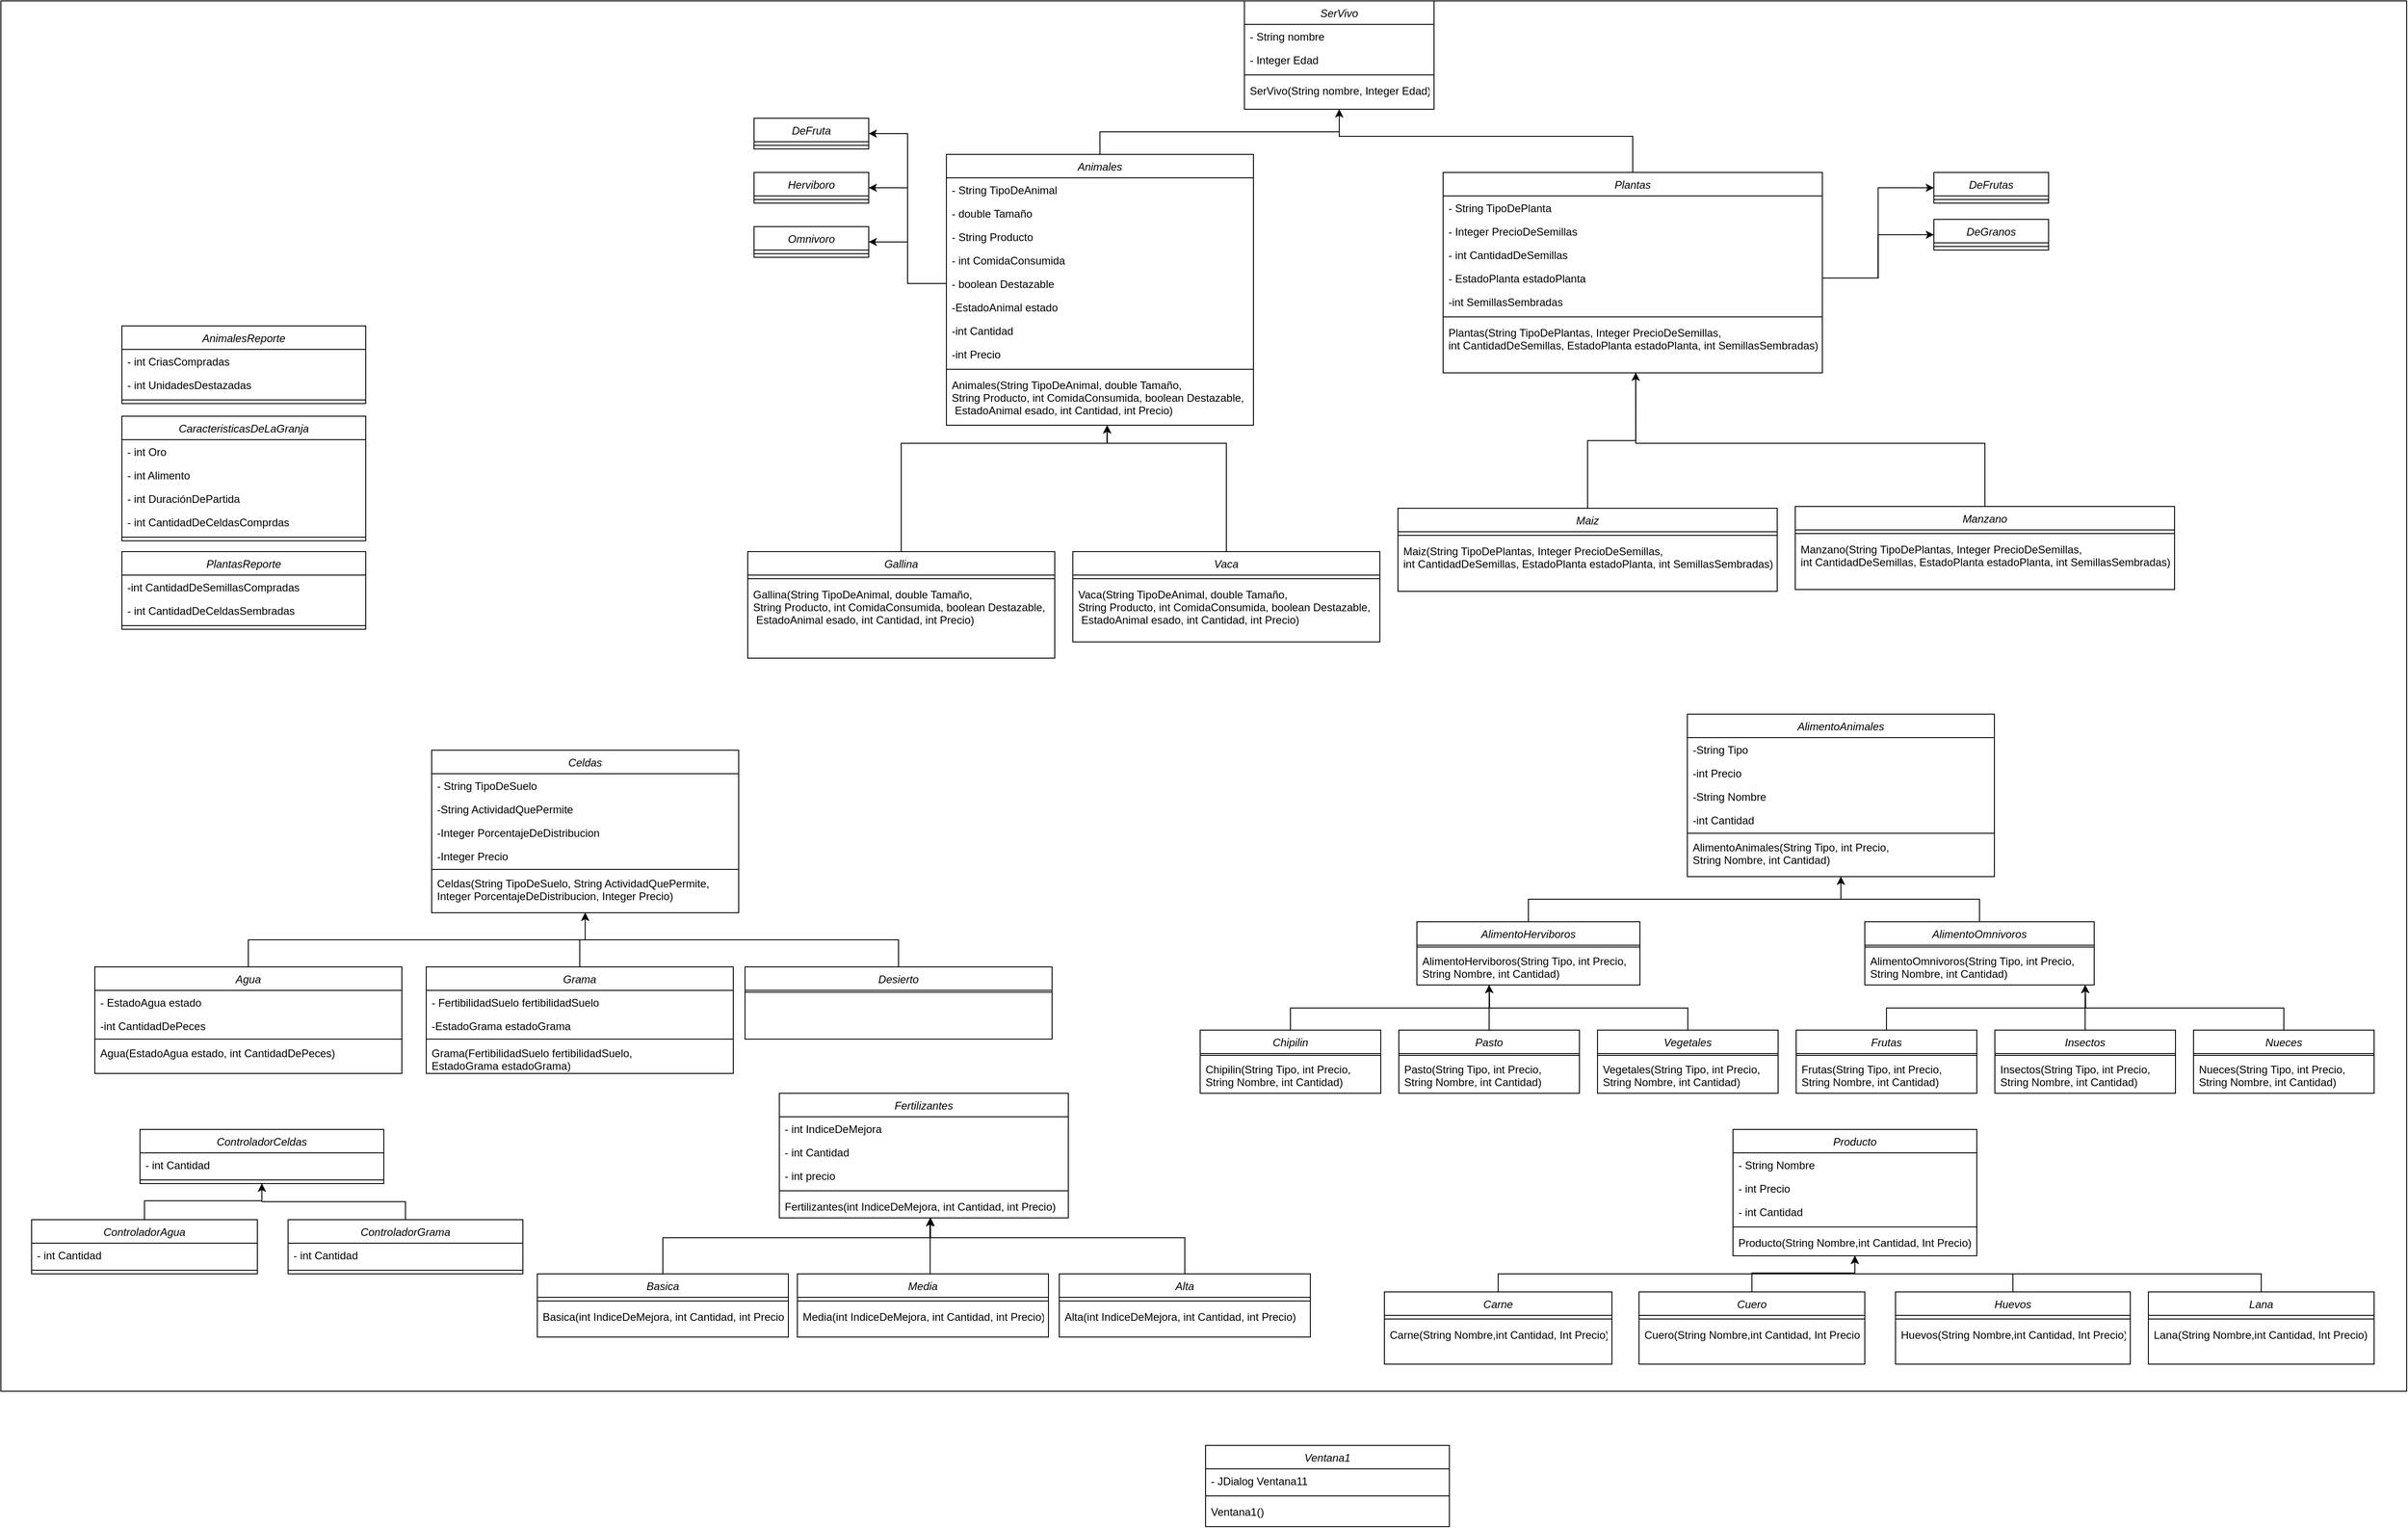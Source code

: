 <mxfile version="14.4.2" type="device"><diagram id="C5RBs43oDa-KdzZeNtuy" name="Page-1"><mxGraphModel dx="7939" dy="6254" grid="1" gridSize="10" guides="1" tooltips="1" connect="1" arrows="1" fold="1" page="1" pageScale="1" pageWidth="827" pageHeight="1169" math="0" shadow="0"><root><mxCell id="WIyWlLk6GJQsqaUBKTNV-0"/><mxCell id="WIyWlLk6GJQsqaUBKTNV-1" parent="WIyWlLk6GJQsqaUBKTNV-0"/><mxCell id="IUPmmeWr-NpngbMIeKal-0" value="" style="rounded=0;whiteSpace=wrap;html=1;" vertex="1" parent="WIyWlLk6GJQsqaUBKTNV-1"><mxGeometry x="-1654" width="2664" height="1540" as="geometry"/></mxCell><mxCell id="zkfFHV4jXpPFQw0GAbJ--0" value="SerVivo" style="swimlane;fontStyle=2;align=center;verticalAlign=top;childLayout=stackLayout;horizontal=1;startSize=26;horizontalStack=0;resizeParent=1;resizeLast=0;collapsible=1;marginBottom=0;rounded=0;shadow=0;strokeWidth=1;" parent="WIyWlLk6GJQsqaUBKTNV-1" vertex="1"><mxGeometry x="-277" width="210" height="120" as="geometry"><mxRectangle x="230" y="140" width="160" height="26" as="alternateBounds"/></mxGeometry></mxCell><mxCell id="zkfFHV4jXpPFQw0GAbJ--1" value="- String nombre" style="text;align=left;verticalAlign=top;spacingLeft=4;spacingRight=4;overflow=hidden;rotatable=0;points=[[0,0.5],[1,0.5]];portConstraint=eastwest;" parent="zkfFHV4jXpPFQw0GAbJ--0" vertex="1"><mxGeometry y="26" width="210" height="26" as="geometry"/></mxCell><mxCell id="G5aO4PYljNyXOJCxduJP-1" value="- Integer Edad" style="text;align=left;verticalAlign=top;spacingLeft=4;spacingRight=4;overflow=hidden;rotatable=0;points=[[0,0.5],[1,0.5]];portConstraint=eastwest;rounded=0;shadow=0;html=0;" parent="zkfFHV4jXpPFQw0GAbJ--0" vertex="1"><mxGeometry y="52" width="210" height="26" as="geometry"/></mxCell><mxCell id="zkfFHV4jXpPFQw0GAbJ--4" value="" style="line;html=1;strokeWidth=1;align=left;verticalAlign=middle;spacingTop=-1;spacingLeft=3;spacingRight=3;rotatable=0;labelPosition=right;points=[];portConstraint=eastwest;" parent="zkfFHV4jXpPFQw0GAbJ--0" vertex="1"><mxGeometry y="78" width="210" height="8" as="geometry"/></mxCell><mxCell id="zkfFHV4jXpPFQw0GAbJ--2" value="SerVivo(String nombre, Integer Edad)" style="text;align=left;verticalAlign=top;spacingLeft=4;spacingRight=4;overflow=hidden;rotatable=0;points=[[0,0.5],[1,0.5]];portConstraint=eastwest;rounded=0;shadow=0;html=0;" parent="zkfFHV4jXpPFQw0GAbJ--0" vertex="1"><mxGeometry y="86" width="210" height="26" as="geometry"/></mxCell><mxCell id="G5aO4PYljNyXOJCxduJP-102" style="edgeStyle=orthogonalEdgeStyle;rounded=0;orthogonalLoop=1;jettySize=auto;html=1;exitX=0.5;exitY=0;exitDx=0;exitDy=0;entryX=0.5;entryY=1;entryDx=0;entryDy=0;" parent="WIyWlLk6GJQsqaUBKTNV-1" source="G5aO4PYljNyXOJCxduJP-7" target="zkfFHV4jXpPFQw0GAbJ--0" edge="1"><mxGeometry relative="1" as="geometry"/></mxCell><mxCell id="G5aO4PYljNyXOJCxduJP-7" value="Animales" style="swimlane;fontStyle=2;align=center;verticalAlign=top;childLayout=stackLayout;horizontal=1;startSize=26;horizontalStack=0;resizeParent=1;resizeLast=0;collapsible=1;marginBottom=0;rounded=0;shadow=0;strokeWidth=1;" parent="WIyWlLk6GJQsqaUBKTNV-1" vertex="1"><mxGeometry x="-607" y="170" width="340" height="300" as="geometry"><mxRectangle x="230" y="140" width="160" height="26" as="alternateBounds"/></mxGeometry></mxCell><mxCell id="G5aO4PYljNyXOJCxduJP-8" value="- String TipoDeAnimal" style="text;align=left;verticalAlign=top;spacingLeft=4;spacingRight=4;overflow=hidden;rotatable=0;points=[[0,0.5],[1,0.5]];portConstraint=eastwest;" parent="G5aO4PYljNyXOJCxduJP-7" vertex="1"><mxGeometry y="26" width="340" height="26" as="geometry"/></mxCell><mxCell id="G5aO4PYljNyXOJCxduJP-13" value="- double Tamaño" style="text;align=left;verticalAlign=top;spacingLeft=4;spacingRight=4;overflow=hidden;rotatable=0;points=[[0,0.5],[1,0.5]];portConstraint=eastwest;rounded=0;shadow=0;html=0;" parent="G5aO4PYljNyXOJCxduJP-7" vertex="1"><mxGeometry y="52" width="340" height="26" as="geometry"/></mxCell><mxCell id="G5aO4PYljNyXOJCxduJP-15" value="- String Producto" style="text;align=left;verticalAlign=top;spacingLeft=4;spacingRight=4;overflow=hidden;rotatable=0;points=[[0,0.5],[1,0.5]];portConstraint=eastwest;rounded=0;shadow=0;html=0;" parent="G5aO4PYljNyXOJCxduJP-7" vertex="1"><mxGeometry y="78" width="340" height="26" as="geometry"/></mxCell><mxCell id="G5aO4PYljNyXOJCxduJP-12" value="- int ComidaConsumida" style="text;align=left;verticalAlign=top;spacingLeft=4;spacingRight=4;overflow=hidden;rotatable=0;points=[[0,0.5],[1,0.5]];portConstraint=eastwest;rounded=0;shadow=0;html=0;" parent="G5aO4PYljNyXOJCxduJP-7" vertex="1"><mxGeometry y="104" width="340" height="26" as="geometry"/></mxCell><mxCell id="G5aO4PYljNyXOJCxduJP-14" value="- boolean Destazable" style="text;align=left;verticalAlign=top;spacingLeft=4;spacingRight=4;overflow=hidden;rotatable=0;points=[[0,0.5],[1,0.5]];portConstraint=eastwest;rounded=0;shadow=0;html=0;" parent="G5aO4PYljNyXOJCxduJP-7" vertex="1"><mxGeometry y="130" width="340" height="26" as="geometry"/></mxCell><mxCell id="G5aO4PYljNyXOJCxduJP-16" value="-EstadoAnimal estado" style="text;align=left;verticalAlign=top;spacingLeft=4;spacingRight=4;overflow=hidden;rotatable=0;points=[[0,0.5],[1,0.5]];portConstraint=eastwest;rounded=0;shadow=0;html=0;" parent="G5aO4PYljNyXOJCxduJP-7" vertex="1"><mxGeometry y="156" width="340" height="26" as="geometry"/></mxCell><mxCell id="G5aO4PYljNyXOJCxduJP-17" value="-int Cantidad" style="text;align=left;verticalAlign=top;spacingLeft=4;spacingRight=4;overflow=hidden;rotatable=0;points=[[0,0.5],[1,0.5]];portConstraint=eastwest;rounded=0;shadow=0;html=0;" parent="G5aO4PYljNyXOJCxduJP-7" vertex="1"><mxGeometry y="182" width="340" height="26" as="geometry"/></mxCell><mxCell id="G5aO4PYljNyXOJCxduJP-9" value="-int Precio" style="text;align=left;verticalAlign=top;spacingLeft=4;spacingRight=4;overflow=hidden;rotatable=0;points=[[0,0.5],[1,0.5]];portConstraint=eastwest;rounded=0;shadow=0;html=0;" parent="G5aO4PYljNyXOJCxduJP-7" vertex="1"><mxGeometry y="208" width="340" height="26" as="geometry"/></mxCell><mxCell id="G5aO4PYljNyXOJCxduJP-10" value="" style="line;html=1;strokeWidth=1;align=left;verticalAlign=middle;spacingTop=-1;spacingLeft=3;spacingRight=3;rotatable=0;labelPosition=right;points=[];portConstraint=eastwest;" parent="G5aO4PYljNyXOJCxduJP-7" vertex="1"><mxGeometry y="234" width="340" height="8" as="geometry"/></mxCell><mxCell id="G5aO4PYljNyXOJCxduJP-11" value="Animales(String TipoDeAnimal, double Tamaño,&#10;String Producto, int ComidaConsumida, boolean Destazable,&#10; EstadoAnimal esado, int Cantidad, int Precio)" style="text;align=left;verticalAlign=top;spacingLeft=4;spacingRight=4;overflow=hidden;rotatable=0;points=[[0,0.5],[1,0.5]];portConstraint=eastwest;rounded=0;shadow=0;html=0;" parent="G5aO4PYljNyXOJCxduJP-7" vertex="1"><mxGeometry y="242" width="340" height="58" as="geometry"/></mxCell><mxCell id="G5aO4PYljNyXOJCxduJP-103" style="edgeStyle=orthogonalEdgeStyle;rounded=0;orthogonalLoop=1;jettySize=auto;html=1;entryX=0.5;entryY=1;entryDx=0;entryDy=0;exitX=0.5;exitY=0;exitDx=0;exitDy=0;" parent="WIyWlLk6GJQsqaUBKTNV-1" source="G5aO4PYljNyXOJCxduJP-51" target="zkfFHV4jXpPFQw0GAbJ--0" edge="1"><mxGeometry relative="1" as="geometry"><Array as="points"><mxPoint x="153" y="150"/><mxPoint x="-172" y="150"/></Array></mxGeometry></mxCell><mxCell id="G5aO4PYljNyXOJCxduJP-51" value="Plantas" style="swimlane;fontStyle=2;align=center;verticalAlign=top;childLayout=stackLayout;horizontal=1;startSize=26;horizontalStack=0;resizeParent=1;resizeLast=0;collapsible=1;marginBottom=0;rounded=0;shadow=0;strokeWidth=1;" parent="WIyWlLk6GJQsqaUBKTNV-1" vertex="1"><mxGeometry x="-57" y="190" width="420" height="222" as="geometry"><mxRectangle x="230" y="140" width="160" height="26" as="alternateBounds"/></mxGeometry></mxCell><mxCell id="G5aO4PYljNyXOJCxduJP-52" value="- String TipoDePlanta" style="text;align=left;verticalAlign=top;spacingLeft=4;spacingRight=4;overflow=hidden;rotatable=0;points=[[0,0.5],[1,0.5]];portConstraint=eastwest;" parent="G5aO4PYljNyXOJCxduJP-51" vertex="1"><mxGeometry y="26" width="420" height="26" as="geometry"/></mxCell><mxCell id="G5aO4PYljNyXOJCxduJP-53" value="- Integer PrecioDeSemillas" style="text;align=left;verticalAlign=top;spacingLeft=4;spacingRight=4;overflow=hidden;rotatable=0;points=[[0,0.5],[1,0.5]];portConstraint=eastwest;rounded=0;shadow=0;html=0;" parent="G5aO4PYljNyXOJCxduJP-51" vertex="1"><mxGeometry y="52" width="420" height="26" as="geometry"/></mxCell><mxCell id="G5aO4PYljNyXOJCxduJP-54" value="- int CantidadDeSemillas" style="text;align=left;verticalAlign=top;spacingLeft=4;spacingRight=4;overflow=hidden;rotatable=0;points=[[0,0.5],[1,0.5]];portConstraint=eastwest;rounded=0;shadow=0;html=0;" parent="G5aO4PYljNyXOJCxduJP-51" vertex="1"><mxGeometry y="78" width="420" height="26" as="geometry"/></mxCell><mxCell id="G5aO4PYljNyXOJCxduJP-55" value="- EstadoPlanta estadoPlanta" style="text;align=left;verticalAlign=top;spacingLeft=4;spacingRight=4;overflow=hidden;rotatable=0;points=[[0,0.5],[1,0.5]];portConstraint=eastwest;rounded=0;shadow=0;html=0;" parent="G5aO4PYljNyXOJCxduJP-51" vertex="1"><mxGeometry y="104" width="420" height="26" as="geometry"/></mxCell><mxCell id="G5aO4PYljNyXOJCxduJP-56" value="-int SemillasSembradas" style="text;align=left;verticalAlign=top;spacingLeft=4;spacingRight=4;overflow=hidden;rotatable=0;points=[[0,0.5],[1,0.5]];portConstraint=eastwest;rounded=0;shadow=0;html=0;" parent="G5aO4PYljNyXOJCxduJP-51" vertex="1"><mxGeometry y="130" width="420" height="26" as="geometry"/></mxCell><mxCell id="G5aO4PYljNyXOJCxduJP-60" value="" style="line;html=1;strokeWidth=1;align=left;verticalAlign=middle;spacingTop=-1;spacingLeft=3;spacingRight=3;rotatable=0;labelPosition=right;points=[];portConstraint=eastwest;" parent="G5aO4PYljNyXOJCxduJP-51" vertex="1"><mxGeometry y="156" width="420" height="8" as="geometry"/></mxCell><mxCell id="G5aO4PYljNyXOJCxduJP-61" value="Plantas(String TipoDePlantas, Integer PrecioDeSemillas,&#10;int CantidadDeSemillas, EstadoPlanta estadoPlanta, int SemillasSembradas)" style="text;align=left;verticalAlign=top;spacingLeft=4;spacingRight=4;overflow=hidden;rotatable=0;points=[[0,0.5],[1,0.5]];portConstraint=eastwest;rounded=0;shadow=0;html=0;" parent="G5aO4PYljNyXOJCxduJP-51" vertex="1"><mxGeometry y="164" width="420" height="58" as="geometry"/></mxCell><mxCell id="G5aO4PYljNyXOJCxduJP-98" style="edgeStyle=orthogonalEdgeStyle;rounded=0;orthogonalLoop=1;jettySize=auto;html=1;exitX=0.5;exitY=0;exitDx=0;exitDy=0;entryX=0.523;entryY=1.002;entryDx=0;entryDy=0;entryPerimeter=0;" parent="WIyWlLk6GJQsqaUBKTNV-1" source="G5aO4PYljNyXOJCxduJP-62" target="G5aO4PYljNyXOJCxduJP-11" edge="1"><mxGeometry relative="1" as="geometry"><Array as="points"><mxPoint x="-657" y="490"/><mxPoint x="-429" y="490"/></Array></mxGeometry></mxCell><mxCell id="G5aO4PYljNyXOJCxduJP-62" value="Gallina" style="swimlane;fontStyle=2;align=center;verticalAlign=top;childLayout=stackLayout;horizontal=1;startSize=26;horizontalStack=0;resizeParent=1;resizeLast=0;collapsible=1;marginBottom=0;rounded=0;shadow=0;strokeWidth=1;" parent="WIyWlLk6GJQsqaUBKTNV-1" vertex="1"><mxGeometry x="-827" y="610" width="340" height="118" as="geometry"><mxRectangle x="230" y="140" width="160" height="26" as="alternateBounds"/></mxGeometry></mxCell><mxCell id="G5aO4PYljNyXOJCxduJP-71" value="" style="line;html=1;strokeWidth=1;align=left;verticalAlign=middle;spacingTop=-1;spacingLeft=3;spacingRight=3;rotatable=0;labelPosition=right;points=[];portConstraint=eastwest;" parent="G5aO4PYljNyXOJCxduJP-62" vertex="1"><mxGeometry y="26" width="340" height="8" as="geometry"/></mxCell><mxCell id="G5aO4PYljNyXOJCxduJP-72" value="Gallina(String TipoDeAnimal, double Tamaño,&#10;String Producto, int ComidaConsumida, boolean Destazable,&#10; EstadoAnimal esado, int Cantidad, int Precio)" style="text;align=left;verticalAlign=top;spacingLeft=4;spacingRight=4;overflow=hidden;rotatable=0;points=[[0,0.5],[1,0.5]];portConstraint=eastwest;rounded=0;shadow=0;html=0;" parent="G5aO4PYljNyXOJCxduJP-62" vertex="1"><mxGeometry y="34" width="340" height="58" as="geometry"/></mxCell><mxCell id="G5aO4PYljNyXOJCxduJP-99" style="edgeStyle=orthogonalEdgeStyle;rounded=0;orthogonalLoop=1;jettySize=auto;html=1;exitX=0.5;exitY=0;exitDx=0;exitDy=0;entryX=0.524;entryY=1.002;entryDx=0;entryDy=0;entryPerimeter=0;" parent="WIyWlLk6GJQsqaUBKTNV-1" source="G5aO4PYljNyXOJCxduJP-76" target="G5aO4PYljNyXOJCxduJP-11" edge="1"><mxGeometry relative="1" as="geometry"><Array as="points"><mxPoint x="-297" y="490"/><mxPoint x="-429" y="490"/></Array></mxGeometry></mxCell><mxCell id="G5aO4PYljNyXOJCxduJP-76" value="Vaca" style="swimlane;fontStyle=2;align=center;verticalAlign=top;childLayout=stackLayout;horizontal=1;startSize=26;horizontalStack=0;resizeParent=1;resizeLast=0;collapsible=1;marginBottom=0;rounded=0;shadow=0;strokeWidth=1;" parent="WIyWlLk6GJQsqaUBKTNV-1" vertex="1"><mxGeometry x="-467" y="610" width="340" height="100" as="geometry"><mxRectangle x="230" y="140" width="160" height="26" as="alternateBounds"/></mxGeometry></mxCell><mxCell id="G5aO4PYljNyXOJCxduJP-77" value="" style="line;html=1;strokeWidth=1;align=left;verticalAlign=middle;spacingTop=-1;spacingLeft=3;spacingRight=3;rotatable=0;labelPosition=right;points=[];portConstraint=eastwest;" parent="G5aO4PYljNyXOJCxduJP-76" vertex="1"><mxGeometry y="26" width="340" height="8" as="geometry"/></mxCell><mxCell id="G5aO4PYljNyXOJCxduJP-78" value="Vaca(String TipoDeAnimal, double Tamaño,&#10;String Producto, int ComidaConsumida, boolean Destazable,&#10; EstadoAnimal esado, int Cantidad, int Precio)" style="text;align=left;verticalAlign=top;spacingLeft=4;spacingRight=4;overflow=hidden;rotatable=0;points=[[0,0.5],[1,0.5]];portConstraint=eastwest;rounded=0;shadow=0;html=0;" parent="G5aO4PYljNyXOJCxduJP-76" vertex="1"><mxGeometry y="34" width="340" height="58" as="geometry"/></mxCell><mxCell id="G5aO4PYljNyXOJCxduJP-100" style="edgeStyle=orthogonalEdgeStyle;rounded=0;orthogonalLoop=1;jettySize=auto;html=1;exitX=0.5;exitY=0;exitDx=0;exitDy=0;entryX=0.508;entryY=0.996;entryDx=0;entryDy=0;entryPerimeter=0;" parent="WIyWlLk6GJQsqaUBKTNV-1" source="G5aO4PYljNyXOJCxduJP-87" target="G5aO4PYljNyXOJCxduJP-61" edge="1"><mxGeometry relative="1" as="geometry"><Array as="points"><mxPoint x="103" y="487"/><mxPoint x="156" y="487"/></Array></mxGeometry></mxCell><mxCell id="G5aO4PYljNyXOJCxduJP-87" value="Maiz" style="swimlane;fontStyle=2;align=center;verticalAlign=top;childLayout=stackLayout;horizontal=1;startSize=26;horizontalStack=0;resizeParent=1;resizeLast=0;collapsible=1;marginBottom=0;rounded=0;shadow=0;strokeWidth=1;" parent="WIyWlLk6GJQsqaUBKTNV-1" vertex="1"><mxGeometry x="-107" y="562" width="420" height="92" as="geometry"><mxRectangle x="230" y="140" width="160" height="26" as="alternateBounds"/></mxGeometry></mxCell><mxCell id="G5aO4PYljNyXOJCxduJP-93" value="" style="line;html=1;strokeWidth=1;align=left;verticalAlign=middle;spacingTop=-1;spacingLeft=3;spacingRight=3;rotatable=0;labelPosition=right;points=[];portConstraint=eastwest;" parent="G5aO4PYljNyXOJCxduJP-87" vertex="1"><mxGeometry y="26" width="420" height="8" as="geometry"/></mxCell><mxCell id="G5aO4PYljNyXOJCxduJP-94" value="Maiz(String TipoDePlantas, Integer PrecioDeSemillas,&#10;int CantidadDeSemillas, EstadoPlanta estadoPlanta, int SemillasSembradas)" style="text;align=left;verticalAlign=top;spacingLeft=4;spacingRight=4;overflow=hidden;rotatable=0;points=[[0,0.5],[1,0.5]];portConstraint=eastwest;rounded=0;shadow=0;html=0;" parent="G5aO4PYljNyXOJCxduJP-87" vertex="1"><mxGeometry y="34" width="420" height="58" as="geometry"/></mxCell><mxCell id="G5aO4PYljNyXOJCxduJP-101" style="edgeStyle=orthogonalEdgeStyle;rounded=0;orthogonalLoop=1;jettySize=auto;html=1;exitX=0.5;exitY=0;exitDx=0;exitDy=0;entryX=0.508;entryY=0.997;entryDx=0;entryDy=0;entryPerimeter=0;" parent="WIyWlLk6GJQsqaUBKTNV-1" source="G5aO4PYljNyXOJCxduJP-95" target="G5aO4PYljNyXOJCxduJP-61" edge="1"><mxGeometry relative="1" as="geometry"><Array as="points"><mxPoint x="543" y="490"/><mxPoint x="156" y="490"/></Array></mxGeometry></mxCell><mxCell id="G5aO4PYljNyXOJCxduJP-95" value="Manzano" style="swimlane;fontStyle=2;align=center;verticalAlign=top;childLayout=stackLayout;horizontal=1;startSize=26;horizontalStack=0;resizeParent=1;resizeLast=0;collapsible=1;marginBottom=0;rounded=0;shadow=0;strokeWidth=1;" parent="WIyWlLk6GJQsqaUBKTNV-1" vertex="1"><mxGeometry x="333" y="560" width="420" height="92" as="geometry"><mxRectangle x="230" y="140" width="160" height="26" as="alternateBounds"/></mxGeometry></mxCell><mxCell id="G5aO4PYljNyXOJCxduJP-96" value="" style="line;html=1;strokeWidth=1;align=left;verticalAlign=middle;spacingTop=-1;spacingLeft=3;spacingRight=3;rotatable=0;labelPosition=right;points=[];portConstraint=eastwest;" parent="G5aO4PYljNyXOJCxduJP-95" vertex="1"><mxGeometry y="26" width="420" height="8" as="geometry"/></mxCell><mxCell id="G5aO4PYljNyXOJCxduJP-97" value="Manzano(String TipoDePlantas, Integer PrecioDeSemillas,&#10;int CantidadDeSemillas, EstadoPlanta estadoPlanta, int SemillasSembradas)" style="text;align=left;verticalAlign=top;spacingLeft=4;spacingRight=4;overflow=hidden;rotatable=0;points=[[0,0.5],[1,0.5]];portConstraint=eastwest;rounded=0;shadow=0;html=0;" parent="G5aO4PYljNyXOJCxduJP-95" vertex="1"><mxGeometry y="34" width="420" height="58" as="geometry"/></mxCell><mxCell id="G5aO4PYljNyXOJCxduJP-104" value="Producto" style="swimlane;fontStyle=2;align=center;verticalAlign=top;childLayout=stackLayout;horizontal=1;startSize=26;horizontalStack=0;resizeParent=1;resizeLast=0;collapsible=1;marginBottom=0;rounded=0;shadow=0;strokeWidth=1;" parent="WIyWlLk6GJQsqaUBKTNV-1" vertex="1"><mxGeometry x="264" y="1250" width="270" height="140" as="geometry"><mxRectangle x="230" y="140" width="160" height="26" as="alternateBounds"/></mxGeometry></mxCell><mxCell id="G5aO4PYljNyXOJCxduJP-105" value="- String Nombre" style="text;align=left;verticalAlign=top;spacingLeft=4;spacingRight=4;overflow=hidden;rotatable=0;points=[[0,0.5],[1,0.5]];portConstraint=eastwest;" parent="G5aO4PYljNyXOJCxduJP-104" vertex="1"><mxGeometry y="26" width="270" height="26" as="geometry"/></mxCell><mxCell id="G5aO4PYljNyXOJCxduJP-111" value="- int Precio" style="text;align=left;verticalAlign=top;spacingLeft=4;spacingRight=4;overflow=hidden;rotatable=0;points=[[0,0.5],[1,0.5]];portConstraint=eastwest;rounded=0;shadow=0;html=0;" parent="G5aO4PYljNyXOJCxduJP-104" vertex="1"><mxGeometry y="52" width="270" height="26" as="geometry"/></mxCell><mxCell id="G5aO4PYljNyXOJCxduJP-106" value="- int Cantidad" style="text;align=left;verticalAlign=top;spacingLeft=4;spacingRight=4;overflow=hidden;rotatable=0;points=[[0,0.5],[1,0.5]];portConstraint=eastwest;rounded=0;shadow=0;html=0;" parent="G5aO4PYljNyXOJCxduJP-104" vertex="1"><mxGeometry y="78" width="270" height="26" as="geometry"/></mxCell><mxCell id="G5aO4PYljNyXOJCxduJP-107" value="" style="line;html=1;strokeWidth=1;align=left;verticalAlign=middle;spacingTop=-1;spacingLeft=3;spacingRight=3;rotatable=0;labelPosition=right;points=[];portConstraint=eastwest;" parent="G5aO4PYljNyXOJCxduJP-104" vertex="1"><mxGeometry y="104" width="270" height="8" as="geometry"/></mxCell><mxCell id="G5aO4PYljNyXOJCxduJP-108" value="Producto(String Nombre,int Cantidad, Int Precio)" style="text;align=left;verticalAlign=top;spacingLeft=4;spacingRight=4;overflow=hidden;rotatable=0;points=[[0,0.5],[1,0.5]];portConstraint=eastwest;rounded=0;shadow=0;html=0;" parent="G5aO4PYljNyXOJCxduJP-104" vertex="1"><mxGeometry y="112" width="270" height="26" as="geometry"/></mxCell><mxCell id="G5aO4PYljNyXOJCxduJP-116" value="AlimentoAnimales" style="swimlane;fontStyle=2;align=center;verticalAlign=top;childLayout=stackLayout;horizontal=1;startSize=26;horizontalStack=0;resizeParent=1;resizeLast=0;collapsible=1;marginBottom=0;rounded=0;shadow=0;strokeWidth=1;" parent="WIyWlLk6GJQsqaUBKTNV-1" vertex="1"><mxGeometry x="213.5" y="790" width="340" height="180" as="geometry"><mxRectangle x="230" y="140" width="160" height="26" as="alternateBounds"/></mxGeometry></mxCell><mxCell id="G5aO4PYljNyXOJCxduJP-119" value="-String Tipo" style="text;align=left;verticalAlign=top;spacingLeft=4;spacingRight=4;overflow=hidden;rotatable=0;points=[[0,0.5],[1,0.5]];portConstraint=eastwest;rounded=0;shadow=0;html=0;" parent="G5aO4PYljNyXOJCxduJP-116" vertex="1"><mxGeometry y="26" width="340" height="26" as="geometry"/></mxCell><mxCell id="G5aO4PYljNyXOJCxduJP-120" value="-int Precio" style="text;align=left;verticalAlign=top;spacingLeft=4;spacingRight=4;overflow=hidden;rotatable=0;points=[[0,0.5],[1,0.5]];portConstraint=eastwest;rounded=0;shadow=0;html=0;" parent="G5aO4PYljNyXOJCxduJP-116" vertex="1"><mxGeometry y="52" width="340" height="26" as="geometry"/></mxCell><mxCell id="G5aO4PYljNyXOJCxduJP-121" value="-String Nombre" style="text;align=left;verticalAlign=top;spacingLeft=4;spacingRight=4;overflow=hidden;rotatable=0;points=[[0,0.5],[1,0.5]];portConstraint=eastwest;rounded=0;shadow=0;html=0;" parent="G5aO4PYljNyXOJCxduJP-116" vertex="1"><mxGeometry y="78" width="340" height="26" as="geometry"/></mxCell><mxCell id="G5aO4PYljNyXOJCxduJP-122" value="-int Cantidad" style="text;align=left;verticalAlign=top;spacingLeft=4;spacingRight=4;overflow=hidden;rotatable=0;points=[[0,0.5],[1,0.5]];portConstraint=eastwest;rounded=0;shadow=0;html=0;" parent="G5aO4PYljNyXOJCxduJP-116" vertex="1"><mxGeometry y="104" width="340" height="26" as="geometry"/></mxCell><mxCell id="G5aO4PYljNyXOJCxduJP-117" value="" style="line;html=1;strokeWidth=1;align=left;verticalAlign=middle;spacingTop=-1;spacingLeft=3;spacingRight=3;rotatable=0;labelPosition=right;points=[];portConstraint=eastwest;" parent="G5aO4PYljNyXOJCxduJP-116" vertex="1"><mxGeometry y="130" width="340" height="4" as="geometry"/></mxCell><mxCell id="G5aO4PYljNyXOJCxduJP-123" value="AlimentoAnimales(String Tipo, int Precio,&#10;String Nombre, int Cantidad)" style="text;align=left;verticalAlign=top;spacingLeft=4;spacingRight=4;overflow=hidden;rotatable=0;points=[[0,0.5],[1,0.5]];portConstraint=eastwest;rounded=0;shadow=0;html=0;" parent="G5aO4PYljNyXOJCxduJP-116" vertex="1"><mxGeometry y="134" width="340" height="36" as="geometry"/></mxCell><mxCell id="G5aO4PYljNyXOJCxduJP-135" style="edgeStyle=orthogonalEdgeStyle;rounded=0;orthogonalLoop=1;jettySize=auto;html=1;exitX=0.5;exitY=0;exitDx=0;exitDy=0;entryX=0.5;entryY=1;entryDx=0;entryDy=0;" parent="WIyWlLk6GJQsqaUBKTNV-1" source="G5aO4PYljNyXOJCxduJP-125" target="G5aO4PYljNyXOJCxduJP-116" edge="1"><mxGeometry relative="1" as="geometry"/></mxCell><mxCell id="G5aO4PYljNyXOJCxduJP-125" value="AlimentoHerviboros" style="swimlane;fontStyle=2;align=center;verticalAlign=top;childLayout=stackLayout;horizontal=1;startSize=26;horizontalStack=0;resizeParent=1;resizeLast=0;collapsible=1;marginBottom=0;rounded=0;shadow=0;strokeWidth=1;" parent="WIyWlLk6GJQsqaUBKTNV-1" vertex="1"><mxGeometry x="-86" y="1020" width="247" height="70" as="geometry"><mxRectangle x="230" y="140" width="160" height="26" as="alternateBounds"/></mxGeometry></mxCell><mxCell id="G5aO4PYljNyXOJCxduJP-130" value="" style="line;html=1;strokeWidth=1;align=left;verticalAlign=middle;spacingTop=-1;spacingLeft=3;spacingRight=3;rotatable=0;labelPosition=right;points=[];portConstraint=eastwest;" parent="G5aO4PYljNyXOJCxduJP-125" vertex="1"><mxGeometry y="26" width="247" height="4" as="geometry"/></mxCell><mxCell id="G5aO4PYljNyXOJCxduJP-131" value="AlimentoHerviboros(String Tipo, int Precio,&#10;String Nombre, int Cantidad)" style="text;align=left;verticalAlign=top;spacingLeft=4;spacingRight=4;overflow=hidden;rotatable=0;points=[[0,0.5],[1,0.5]];portConstraint=eastwest;rounded=0;shadow=0;html=0;" parent="G5aO4PYljNyXOJCxduJP-125" vertex="1"><mxGeometry y="30" width="247" height="36" as="geometry"/></mxCell><mxCell id="G5aO4PYljNyXOJCxduJP-136" style="edgeStyle=orthogonalEdgeStyle;rounded=0;orthogonalLoop=1;jettySize=auto;html=1;exitX=0.5;exitY=0;exitDx=0;exitDy=0;entryX=0.5;entryY=1;entryDx=0;entryDy=0;" parent="WIyWlLk6GJQsqaUBKTNV-1" source="G5aO4PYljNyXOJCxduJP-132" target="G5aO4PYljNyXOJCxduJP-116" edge="1"><mxGeometry relative="1" as="geometry"/></mxCell><mxCell id="G5aO4PYljNyXOJCxduJP-132" value="AlimentoOmnivoros" style="swimlane;fontStyle=2;align=center;verticalAlign=top;childLayout=stackLayout;horizontal=1;startSize=26;horizontalStack=0;resizeParent=1;resizeLast=0;collapsible=1;marginBottom=0;rounded=0;shadow=0;strokeWidth=1;" parent="WIyWlLk6GJQsqaUBKTNV-1" vertex="1"><mxGeometry x="410" y="1020" width="254" height="70" as="geometry"><mxRectangle x="230" y="140" width="160" height="26" as="alternateBounds"/></mxGeometry></mxCell><mxCell id="G5aO4PYljNyXOJCxduJP-133" value="" style="line;html=1;strokeWidth=1;align=left;verticalAlign=middle;spacingTop=-1;spacingLeft=3;spacingRight=3;rotatable=0;labelPosition=right;points=[];portConstraint=eastwest;" parent="G5aO4PYljNyXOJCxduJP-132" vertex="1"><mxGeometry y="26" width="254" height="4" as="geometry"/></mxCell><mxCell id="G5aO4PYljNyXOJCxduJP-134" value="AlimentoOmnivoros(String Tipo, int Precio,&#10;String Nombre, int Cantidad)" style="text;align=left;verticalAlign=top;spacingLeft=4;spacingRight=4;overflow=hidden;rotatable=0;points=[[0,0.5],[1,0.5]];portConstraint=eastwest;rounded=0;shadow=0;html=0;" parent="G5aO4PYljNyXOJCxduJP-132" vertex="1"><mxGeometry y="30" width="254" height="36" as="geometry"/></mxCell><mxCell id="G5aO4PYljNyXOJCxduJP-137" value="Celdas" style="swimlane;fontStyle=2;align=center;verticalAlign=top;childLayout=stackLayout;horizontal=1;startSize=26;horizontalStack=0;resizeParent=1;resizeLast=0;collapsible=1;marginBottom=0;rounded=0;shadow=0;strokeWidth=1;" parent="WIyWlLk6GJQsqaUBKTNV-1" vertex="1"><mxGeometry x="-1177" y="830" width="340" height="180" as="geometry"><mxRectangle x="230" y="140" width="160" height="26" as="alternateBounds"/></mxGeometry></mxCell><mxCell id="G5aO4PYljNyXOJCxduJP-138" value="- String TipoDeSuelo" style="text;align=left;verticalAlign=top;spacingLeft=4;spacingRight=4;overflow=hidden;rotatable=0;points=[[0,0.5],[1,0.5]];portConstraint=eastwest;rounded=0;shadow=0;html=0;" parent="G5aO4PYljNyXOJCxduJP-137" vertex="1"><mxGeometry y="26" width="340" height="26" as="geometry"/></mxCell><mxCell id="G5aO4PYljNyXOJCxduJP-139" value="-String ActividadQuePermite" style="text;align=left;verticalAlign=top;spacingLeft=4;spacingRight=4;overflow=hidden;rotatable=0;points=[[0,0.5],[1,0.5]];portConstraint=eastwest;rounded=0;shadow=0;html=0;" parent="G5aO4PYljNyXOJCxduJP-137" vertex="1"><mxGeometry y="52" width="340" height="26" as="geometry"/></mxCell><mxCell id="G5aO4PYljNyXOJCxduJP-140" value="-Integer PorcentajeDeDistribucion" style="text;align=left;verticalAlign=top;spacingLeft=4;spacingRight=4;overflow=hidden;rotatable=0;points=[[0,0.5],[1,0.5]];portConstraint=eastwest;rounded=0;shadow=0;html=0;" parent="G5aO4PYljNyXOJCxduJP-137" vertex="1"><mxGeometry y="78" width="340" height="26" as="geometry"/></mxCell><mxCell id="G5aO4PYljNyXOJCxduJP-141" value="-Integer Precio" style="text;align=left;verticalAlign=top;spacingLeft=4;spacingRight=4;overflow=hidden;rotatable=0;points=[[0,0.5],[1,0.5]];portConstraint=eastwest;rounded=0;shadow=0;html=0;" parent="G5aO4PYljNyXOJCxduJP-137" vertex="1"><mxGeometry y="104" width="340" height="26" as="geometry"/></mxCell><mxCell id="G5aO4PYljNyXOJCxduJP-142" value="" style="line;html=1;strokeWidth=1;align=left;verticalAlign=middle;spacingTop=-1;spacingLeft=3;spacingRight=3;rotatable=0;labelPosition=right;points=[];portConstraint=eastwest;" parent="G5aO4PYljNyXOJCxduJP-137" vertex="1"><mxGeometry y="130" width="340" height="4" as="geometry"/></mxCell><mxCell id="G5aO4PYljNyXOJCxduJP-143" value="Celdas(String TipoDeSuelo, String ActividadQuePermite,&#10;Integer PorcentajeDeDistribucion, Integer Precio)" style="text;align=left;verticalAlign=top;spacingLeft=4;spacingRight=4;overflow=hidden;rotatable=0;points=[[0,0.5],[1,0.5]];portConstraint=eastwest;rounded=0;shadow=0;html=0;" parent="G5aO4PYljNyXOJCxduJP-137" vertex="1"><mxGeometry y="134" width="340" height="36" as="geometry"/></mxCell><mxCell id="G5aO4PYljNyXOJCxduJP-161" style="edgeStyle=orthogonalEdgeStyle;rounded=0;orthogonalLoop=1;jettySize=auto;html=1;exitX=0.5;exitY=0;exitDx=0;exitDy=0;entryX=0.5;entryY=1;entryDx=0;entryDy=0;" parent="WIyWlLk6GJQsqaUBKTNV-1" source="G5aO4PYljNyXOJCxduJP-144" target="G5aO4PYljNyXOJCxduJP-137" edge="1"><mxGeometry relative="1" as="geometry"/></mxCell><mxCell id="G5aO4PYljNyXOJCxduJP-144" value="Agua" style="swimlane;fontStyle=2;align=center;verticalAlign=top;childLayout=stackLayout;horizontal=1;startSize=26;horizontalStack=0;resizeParent=1;resizeLast=0;collapsible=1;marginBottom=0;rounded=0;shadow=0;strokeWidth=1;" parent="WIyWlLk6GJQsqaUBKTNV-1" vertex="1"><mxGeometry x="-1550" y="1070" width="340" height="118" as="geometry"><mxRectangle x="230" y="140" width="160" height="26" as="alternateBounds"/></mxGeometry></mxCell><mxCell id="G5aO4PYljNyXOJCxduJP-145" value="- EstadoAgua estado" style="text;align=left;verticalAlign=top;spacingLeft=4;spacingRight=4;overflow=hidden;rotatable=0;points=[[0,0.5],[1,0.5]];portConstraint=eastwest;rounded=0;shadow=0;html=0;" parent="G5aO4PYljNyXOJCxduJP-144" vertex="1"><mxGeometry y="26" width="340" height="26" as="geometry"/></mxCell><mxCell id="G5aO4PYljNyXOJCxduJP-146" value="-int CantidadDePeces" style="text;align=left;verticalAlign=top;spacingLeft=4;spacingRight=4;overflow=hidden;rotatable=0;points=[[0,0.5],[1,0.5]];portConstraint=eastwest;rounded=0;shadow=0;html=0;" parent="G5aO4PYljNyXOJCxduJP-144" vertex="1"><mxGeometry y="52" width="340" height="26" as="geometry"/></mxCell><mxCell id="G5aO4PYljNyXOJCxduJP-149" value="" style="line;html=1;strokeWidth=1;align=left;verticalAlign=middle;spacingTop=-1;spacingLeft=3;spacingRight=3;rotatable=0;labelPosition=right;points=[];portConstraint=eastwest;" parent="G5aO4PYljNyXOJCxduJP-144" vertex="1"><mxGeometry y="78" width="340" height="4" as="geometry"/></mxCell><mxCell id="G5aO4PYljNyXOJCxduJP-150" value="Agua(EstadoAgua estado, int CantidadDePeces)" style="text;align=left;verticalAlign=top;spacingLeft=4;spacingRight=4;overflow=hidden;rotatable=0;points=[[0,0.5],[1,0.5]];portConstraint=eastwest;rounded=0;shadow=0;html=0;" parent="G5aO4PYljNyXOJCxduJP-144" vertex="1"><mxGeometry y="82" width="340" height="36" as="geometry"/></mxCell><mxCell id="G5aO4PYljNyXOJCxduJP-162" style="edgeStyle=orthogonalEdgeStyle;rounded=0;orthogonalLoop=1;jettySize=auto;html=1;entryX=0.5;entryY=1;entryDx=0;entryDy=0;" parent="WIyWlLk6GJQsqaUBKTNV-1" source="G5aO4PYljNyXOJCxduJP-151" target="G5aO4PYljNyXOJCxduJP-137" edge="1"><mxGeometry relative="1" as="geometry"/></mxCell><mxCell id="G5aO4PYljNyXOJCxduJP-151" value="Grama" style="swimlane;fontStyle=2;align=center;verticalAlign=top;childLayout=stackLayout;horizontal=1;startSize=26;horizontalStack=0;resizeParent=1;resizeLast=0;collapsible=1;marginBottom=0;rounded=0;shadow=0;strokeWidth=1;" parent="WIyWlLk6GJQsqaUBKTNV-1" vertex="1"><mxGeometry x="-1183" y="1070" width="340" height="118" as="geometry"><mxRectangle x="230" y="140" width="160" height="26" as="alternateBounds"/></mxGeometry></mxCell><mxCell id="G5aO4PYljNyXOJCxduJP-152" value="- FertibilidadSuelo fertibilidadSuelo" style="text;align=left;verticalAlign=top;spacingLeft=4;spacingRight=4;overflow=hidden;rotatable=0;points=[[0,0.5],[1,0.5]];portConstraint=eastwest;rounded=0;shadow=0;html=0;" parent="G5aO4PYljNyXOJCxduJP-151" vertex="1"><mxGeometry y="26" width="340" height="26" as="geometry"/></mxCell><mxCell id="G5aO4PYljNyXOJCxduJP-153" value="-EstadoGrama estadoGrama" style="text;align=left;verticalAlign=top;spacingLeft=4;spacingRight=4;overflow=hidden;rotatable=0;points=[[0,0.5],[1,0.5]];portConstraint=eastwest;rounded=0;shadow=0;html=0;" parent="G5aO4PYljNyXOJCxduJP-151" vertex="1"><mxGeometry y="52" width="340" height="26" as="geometry"/></mxCell><mxCell id="G5aO4PYljNyXOJCxduJP-154" value="" style="line;html=1;strokeWidth=1;align=left;verticalAlign=middle;spacingTop=-1;spacingLeft=3;spacingRight=3;rotatable=0;labelPosition=right;points=[];portConstraint=eastwest;" parent="G5aO4PYljNyXOJCxduJP-151" vertex="1"><mxGeometry y="78" width="340" height="4" as="geometry"/></mxCell><mxCell id="G5aO4PYljNyXOJCxduJP-155" value="Grama(FertibilidadSuelo fertibilidadSuelo,&#10;EstadoGrama estadoGrama)" style="text;align=left;verticalAlign=top;spacingLeft=4;spacingRight=4;overflow=hidden;rotatable=0;points=[[0,0.5],[1,0.5]];portConstraint=eastwest;rounded=0;shadow=0;html=0;" parent="G5aO4PYljNyXOJCxduJP-151" vertex="1"><mxGeometry y="82" width="340" height="36" as="geometry"/></mxCell><mxCell id="G5aO4PYljNyXOJCxduJP-163" style="edgeStyle=orthogonalEdgeStyle;rounded=0;orthogonalLoop=1;jettySize=auto;html=1;exitX=0.5;exitY=0;exitDx=0;exitDy=0;entryX=0.5;entryY=1;entryDx=0;entryDy=0;" parent="WIyWlLk6GJQsqaUBKTNV-1" source="G5aO4PYljNyXOJCxduJP-156" target="G5aO4PYljNyXOJCxduJP-137" edge="1"><mxGeometry relative="1" as="geometry"/></mxCell><mxCell id="G5aO4PYljNyXOJCxduJP-156" value="Desierto" style="swimlane;fontStyle=2;align=center;verticalAlign=top;childLayout=stackLayout;horizontal=1;startSize=26;horizontalStack=0;resizeParent=1;resizeLast=0;collapsible=1;marginBottom=0;rounded=0;shadow=0;strokeWidth=1;" parent="WIyWlLk6GJQsqaUBKTNV-1" vertex="1"><mxGeometry x="-830" y="1070" width="340" height="80" as="geometry"><mxRectangle x="230" y="140" width="160" height="26" as="alternateBounds"/></mxGeometry></mxCell><mxCell id="G5aO4PYljNyXOJCxduJP-159" value="" style="line;html=1;strokeWidth=1;align=left;verticalAlign=middle;spacingTop=-1;spacingLeft=3;spacingRight=3;rotatable=0;labelPosition=right;points=[];portConstraint=eastwest;" parent="G5aO4PYljNyXOJCxduJP-156" vertex="1"><mxGeometry y="26" width="340" height="4" as="geometry"/></mxCell><mxCell id="G5aO4PYljNyXOJCxduJP-173" style="edgeStyle=orthogonalEdgeStyle;rounded=0;orthogonalLoop=1;jettySize=auto;html=1;exitX=0.5;exitY=0;exitDx=0;exitDy=0;entryX=0.5;entryY=1;entryDx=0;entryDy=0;" parent="WIyWlLk6GJQsqaUBKTNV-1" source="G5aO4PYljNyXOJCxduJP-164" edge="1"><mxGeometry relative="1" as="geometry"><mxPoint x="-6" y="1090.0" as="targetPoint"/></mxGeometry></mxCell><mxCell id="G5aO4PYljNyXOJCxduJP-164" value="Chipilin" style="swimlane;fontStyle=2;align=center;verticalAlign=top;childLayout=stackLayout;horizontal=1;startSize=26;horizontalStack=0;resizeParent=1;resizeLast=0;collapsible=1;marginBottom=0;rounded=0;shadow=0;strokeWidth=1;" parent="WIyWlLk6GJQsqaUBKTNV-1" vertex="1"><mxGeometry x="-326" y="1140" width="200" height="70" as="geometry"><mxRectangle x="230" y="140" width="160" height="26" as="alternateBounds"/></mxGeometry></mxCell><mxCell id="G5aO4PYljNyXOJCxduJP-165" value="" style="line;html=1;strokeWidth=1;align=left;verticalAlign=middle;spacingTop=-1;spacingLeft=3;spacingRight=3;rotatable=0;labelPosition=right;points=[];portConstraint=eastwest;" parent="G5aO4PYljNyXOJCxduJP-164" vertex="1"><mxGeometry y="26" width="200" height="4" as="geometry"/></mxCell><mxCell id="G5aO4PYljNyXOJCxduJP-166" value="Chipilin(String Tipo, int Precio,&#10;String Nombre, int Cantidad)" style="text;align=left;verticalAlign=top;spacingLeft=4;spacingRight=4;overflow=hidden;rotatable=0;points=[[0,0.5],[1,0.5]];portConstraint=eastwest;rounded=0;shadow=0;html=0;" parent="G5aO4PYljNyXOJCxduJP-164" vertex="1"><mxGeometry y="30" width="200" height="36" as="geometry"/></mxCell><mxCell id="G5aO4PYljNyXOJCxduJP-174" style="edgeStyle=orthogonalEdgeStyle;rounded=0;orthogonalLoop=1;jettySize=auto;html=1;exitX=0.5;exitY=0;exitDx=0;exitDy=0;entryX=0.5;entryY=1;entryDx=0;entryDy=0;" parent="WIyWlLk6GJQsqaUBKTNV-1" source="G5aO4PYljNyXOJCxduJP-167" edge="1"><mxGeometry relative="1" as="geometry"><mxPoint x="-6" y="1090.0" as="targetPoint"/></mxGeometry></mxCell><mxCell id="G5aO4PYljNyXOJCxduJP-167" value="Pasto" style="swimlane;fontStyle=2;align=center;verticalAlign=top;childLayout=stackLayout;horizontal=1;startSize=26;horizontalStack=0;resizeParent=1;resizeLast=0;collapsible=1;marginBottom=0;rounded=0;shadow=0;strokeWidth=1;" parent="WIyWlLk6GJQsqaUBKTNV-1" vertex="1"><mxGeometry x="-106" y="1140" width="200" height="70" as="geometry"><mxRectangle x="230" y="140" width="160" height="26" as="alternateBounds"/></mxGeometry></mxCell><mxCell id="G5aO4PYljNyXOJCxduJP-168" value="" style="line;html=1;strokeWidth=1;align=left;verticalAlign=middle;spacingTop=-1;spacingLeft=3;spacingRight=3;rotatable=0;labelPosition=right;points=[];portConstraint=eastwest;" parent="G5aO4PYljNyXOJCxduJP-167" vertex="1"><mxGeometry y="26" width="200" height="4" as="geometry"/></mxCell><mxCell id="G5aO4PYljNyXOJCxduJP-169" value="Pasto(String Tipo, int Precio,&#10;String Nombre, int Cantidad)" style="text;align=left;verticalAlign=top;spacingLeft=4;spacingRight=4;overflow=hidden;rotatable=0;points=[[0,0.5],[1,0.5]];portConstraint=eastwest;rounded=0;shadow=0;html=0;" parent="G5aO4PYljNyXOJCxduJP-167" vertex="1"><mxGeometry y="30" width="200" height="40" as="geometry"/></mxCell><mxCell id="G5aO4PYljNyXOJCxduJP-175" style="edgeStyle=orthogonalEdgeStyle;rounded=0;orthogonalLoop=1;jettySize=auto;html=1;exitX=0.5;exitY=0;exitDx=0;exitDy=0;entryX=0.5;entryY=1;entryDx=0;entryDy=0;" parent="WIyWlLk6GJQsqaUBKTNV-1" source="G5aO4PYljNyXOJCxduJP-170" edge="1"><mxGeometry relative="1" as="geometry"><mxPoint x="-6" y="1090.0" as="targetPoint"/></mxGeometry></mxCell><mxCell id="G5aO4PYljNyXOJCxduJP-170" value="Vegetales" style="swimlane;fontStyle=2;align=center;verticalAlign=top;childLayout=stackLayout;horizontal=1;startSize=26;horizontalStack=0;resizeParent=1;resizeLast=0;collapsible=1;marginBottom=0;rounded=0;shadow=0;strokeWidth=1;" parent="WIyWlLk6GJQsqaUBKTNV-1" vertex="1"><mxGeometry x="114" y="1140" width="200" height="70" as="geometry"><mxRectangle x="230" y="140" width="160" height="26" as="alternateBounds"/></mxGeometry></mxCell><mxCell id="G5aO4PYljNyXOJCxduJP-171" value="" style="line;html=1;strokeWidth=1;align=left;verticalAlign=middle;spacingTop=-1;spacingLeft=3;spacingRight=3;rotatable=0;labelPosition=right;points=[];portConstraint=eastwest;" parent="G5aO4PYljNyXOJCxduJP-170" vertex="1"><mxGeometry y="26" width="200" height="4" as="geometry"/></mxCell><mxCell id="G5aO4PYljNyXOJCxduJP-172" value="Vegetales(String Tipo, int Precio,&#10;String Nombre, int Cantidad)" style="text;align=left;verticalAlign=top;spacingLeft=4;spacingRight=4;overflow=hidden;rotatable=0;points=[[0,0.5],[1,0.5]];portConstraint=eastwest;rounded=0;shadow=0;html=0;" parent="G5aO4PYljNyXOJCxduJP-170" vertex="1"><mxGeometry y="30" width="200" height="36" as="geometry"/></mxCell><mxCell id="G5aO4PYljNyXOJCxduJP-179" style="edgeStyle=orthogonalEdgeStyle;rounded=0;orthogonalLoop=1;jettySize=auto;html=1;exitX=0.5;exitY=0;exitDx=0;exitDy=0;entryX=0.5;entryY=1;entryDx=0;entryDy=0;" parent="WIyWlLk6GJQsqaUBKTNV-1" source="G5aO4PYljNyXOJCxduJP-180" edge="1"><mxGeometry relative="1" as="geometry"><mxPoint x="654" y="1090.0" as="targetPoint"/></mxGeometry></mxCell><mxCell id="G5aO4PYljNyXOJCxduJP-180" value="Frutas" style="swimlane;fontStyle=2;align=center;verticalAlign=top;childLayout=stackLayout;horizontal=1;startSize=26;horizontalStack=0;resizeParent=1;resizeLast=0;collapsible=1;marginBottom=0;rounded=0;shadow=0;strokeWidth=1;" parent="WIyWlLk6GJQsqaUBKTNV-1" vertex="1"><mxGeometry x="334" y="1140" width="200" height="70" as="geometry"><mxRectangle x="230" y="140" width="160" height="26" as="alternateBounds"/></mxGeometry></mxCell><mxCell id="G5aO4PYljNyXOJCxduJP-181" value="" style="line;html=1;strokeWidth=1;align=left;verticalAlign=middle;spacingTop=-1;spacingLeft=3;spacingRight=3;rotatable=0;labelPosition=right;points=[];portConstraint=eastwest;" parent="G5aO4PYljNyXOJCxduJP-180" vertex="1"><mxGeometry y="26" width="200" height="4" as="geometry"/></mxCell><mxCell id="G5aO4PYljNyXOJCxduJP-182" value="Frutas(String Tipo, int Precio,&#10;String Nombre, int Cantidad)" style="text;align=left;verticalAlign=top;spacingLeft=4;spacingRight=4;overflow=hidden;rotatable=0;points=[[0,0.5],[1,0.5]];portConstraint=eastwest;rounded=0;shadow=0;html=0;" parent="G5aO4PYljNyXOJCxduJP-180" vertex="1"><mxGeometry y="30" width="200" height="36" as="geometry"/></mxCell><mxCell id="G5aO4PYljNyXOJCxduJP-183" style="edgeStyle=orthogonalEdgeStyle;rounded=0;orthogonalLoop=1;jettySize=auto;html=1;exitX=0.5;exitY=0;exitDx=0;exitDy=0;entryX=0.5;entryY=1;entryDx=0;entryDy=0;" parent="WIyWlLk6GJQsqaUBKTNV-1" source="G5aO4PYljNyXOJCxduJP-184" edge="1"><mxGeometry relative="1" as="geometry"><mxPoint x="654" y="1090.0" as="targetPoint"/></mxGeometry></mxCell><mxCell id="G5aO4PYljNyXOJCxduJP-184" value="Insectos" style="swimlane;fontStyle=2;align=center;verticalAlign=top;childLayout=stackLayout;horizontal=1;startSize=26;horizontalStack=0;resizeParent=1;resizeLast=0;collapsible=1;marginBottom=0;rounded=0;shadow=0;strokeWidth=1;" parent="WIyWlLk6GJQsqaUBKTNV-1" vertex="1"><mxGeometry x="554" y="1140" width="200" height="70" as="geometry"><mxRectangle x="230" y="140" width="160" height="26" as="alternateBounds"/></mxGeometry></mxCell><mxCell id="G5aO4PYljNyXOJCxduJP-185" value="" style="line;html=1;strokeWidth=1;align=left;verticalAlign=middle;spacingTop=-1;spacingLeft=3;spacingRight=3;rotatable=0;labelPosition=right;points=[];portConstraint=eastwest;" parent="G5aO4PYljNyXOJCxduJP-184" vertex="1"><mxGeometry y="26" width="200" height="4" as="geometry"/></mxCell><mxCell id="G5aO4PYljNyXOJCxduJP-186" value="Insectos(String Tipo, int Precio,&#10;String Nombre, int Cantidad)" style="text;align=left;verticalAlign=top;spacingLeft=4;spacingRight=4;overflow=hidden;rotatable=0;points=[[0,0.5],[1,0.5]];portConstraint=eastwest;rounded=0;shadow=0;html=0;" parent="G5aO4PYljNyXOJCxduJP-184" vertex="1"><mxGeometry y="30" width="200" height="40" as="geometry"/></mxCell><mxCell id="G5aO4PYljNyXOJCxduJP-187" style="edgeStyle=orthogonalEdgeStyle;rounded=0;orthogonalLoop=1;jettySize=auto;html=1;exitX=0.5;exitY=0;exitDx=0;exitDy=0;entryX=0.5;entryY=1;entryDx=0;entryDy=0;" parent="WIyWlLk6GJQsqaUBKTNV-1" source="G5aO4PYljNyXOJCxduJP-188" edge="1"><mxGeometry relative="1" as="geometry"><mxPoint x="654" y="1090.0" as="targetPoint"/></mxGeometry></mxCell><mxCell id="G5aO4PYljNyXOJCxduJP-188" value="Nueces" style="swimlane;fontStyle=2;align=center;verticalAlign=top;childLayout=stackLayout;horizontal=1;startSize=26;horizontalStack=0;resizeParent=1;resizeLast=0;collapsible=1;marginBottom=0;rounded=0;shadow=0;strokeWidth=1;" parent="WIyWlLk6GJQsqaUBKTNV-1" vertex="1"><mxGeometry x="774" y="1140" width="200" height="70" as="geometry"><mxRectangle x="230" y="140" width="160" height="26" as="alternateBounds"/></mxGeometry></mxCell><mxCell id="G5aO4PYljNyXOJCxduJP-189" value="" style="line;html=1;strokeWidth=1;align=left;verticalAlign=middle;spacingTop=-1;spacingLeft=3;spacingRight=3;rotatable=0;labelPosition=right;points=[];portConstraint=eastwest;" parent="G5aO4PYljNyXOJCxduJP-188" vertex="1"><mxGeometry y="26" width="200" height="4" as="geometry"/></mxCell><mxCell id="G5aO4PYljNyXOJCxduJP-190" value="Nueces(String Tipo, int Precio,&#10;String Nombre, int Cantidad)" style="text;align=left;verticalAlign=top;spacingLeft=4;spacingRight=4;overflow=hidden;rotatable=0;points=[[0,0.5],[1,0.5]];portConstraint=eastwest;rounded=0;shadow=0;html=0;" parent="G5aO4PYljNyXOJCxduJP-188" vertex="1"><mxGeometry y="30" width="200" height="36" as="geometry"/></mxCell><mxCell id="G5aO4PYljNyXOJCxduJP-207" style="edgeStyle=orthogonalEdgeStyle;rounded=0;orthogonalLoop=1;jettySize=auto;html=1;exitX=0.5;exitY=0;exitDx=0;exitDy=0;entryX=0.5;entryY=1;entryDx=0;entryDy=0;" parent="WIyWlLk6GJQsqaUBKTNV-1" source="G5aO4PYljNyXOJCxduJP-191" target="G5aO4PYljNyXOJCxduJP-104" edge="1"><mxGeometry relative="1" as="geometry"/></mxCell><mxCell id="G5aO4PYljNyXOJCxduJP-191" value="Carne" style="swimlane;fontStyle=2;align=center;verticalAlign=top;childLayout=stackLayout;horizontal=1;startSize=26;horizontalStack=0;resizeParent=1;resizeLast=0;collapsible=1;marginBottom=0;rounded=0;shadow=0;strokeWidth=1;" parent="WIyWlLk6GJQsqaUBKTNV-1" vertex="1"><mxGeometry x="-122" y="1430" width="252" height="80" as="geometry"><mxRectangle x="230" y="140" width="160" height="26" as="alternateBounds"/></mxGeometry></mxCell><mxCell id="G5aO4PYljNyXOJCxduJP-195" value="" style="line;html=1;strokeWidth=1;align=left;verticalAlign=middle;spacingTop=-1;spacingLeft=3;spacingRight=3;rotatable=0;labelPosition=right;points=[];portConstraint=eastwest;" parent="G5aO4PYljNyXOJCxduJP-191" vertex="1"><mxGeometry y="26" width="252" height="8" as="geometry"/></mxCell><mxCell id="G5aO4PYljNyXOJCxduJP-196" value="Carne(String Nombre,int Cantidad, Int Precio)" style="text;align=left;verticalAlign=top;spacingLeft=4;spacingRight=4;overflow=hidden;rotatable=0;points=[[0,0.5],[1,0.5]];portConstraint=eastwest;rounded=0;shadow=0;html=0;" parent="G5aO4PYljNyXOJCxduJP-191" vertex="1"><mxGeometry y="34" width="252" height="26" as="geometry"/></mxCell><mxCell id="G5aO4PYljNyXOJCxduJP-208" style="edgeStyle=orthogonalEdgeStyle;rounded=0;orthogonalLoop=1;jettySize=auto;html=1;exitX=0.5;exitY=0;exitDx=0;exitDy=0;entryX=0.5;entryY=1;entryDx=0;entryDy=0;" parent="WIyWlLk6GJQsqaUBKTNV-1" source="G5aO4PYljNyXOJCxduJP-197" target="G5aO4PYljNyXOJCxduJP-104" edge="1"><mxGeometry relative="1" as="geometry"><Array as="points"><mxPoint x="285" y="1409"/><mxPoint x="399" y="1409"/></Array></mxGeometry></mxCell><mxCell id="G5aO4PYljNyXOJCxduJP-197" value="Cuero" style="swimlane;fontStyle=2;align=center;verticalAlign=top;childLayout=stackLayout;horizontal=1;startSize=26;horizontalStack=0;resizeParent=1;resizeLast=0;collapsible=1;marginBottom=0;rounded=0;shadow=0;strokeWidth=1;" parent="WIyWlLk6GJQsqaUBKTNV-1" vertex="1"><mxGeometry x="160" y="1430" width="250" height="80" as="geometry"><mxRectangle x="230" y="140" width="160" height="26" as="alternateBounds"/></mxGeometry></mxCell><mxCell id="G5aO4PYljNyXOJCxduJP-198" value="" style="line;html=1;strokeWidth=1;align=left;verticalAlign=middle;spacingTop=-1;spacingLeft=3;spacingRight=3;rotatable=0;labelPosition=right;points=[];portConstraint=eastwest;" parent="G5aO4PYljNyXOJCxduJP-197" vertex="1"><mxGeometry y="26" width="250" height="8" as="geometry"/></mxCell><mxCell id="G5aO4PYljNyXOJCxduJP-199" value="Cuero(String Nombre,int Cantidad, Int Precio)" style="text;align=left;verticalAlign=top;spacingLeft=4;spacingRight=4;overflow=hidden;rotatable=0;points=[[0,0.5],[1,0.5]];portConstraint=eastwest;rounded=0;shadow=0;html=0;" parent="G5aO4PYljNyXOJCxduJP-197" vertex="1"><mxGeometry y="34" width="250" height="26" as="geometry"/></mxCell><mxCell id="G5aO4PYljNyXOJCxduJP-209" style="edgeStyle=orthogonalEdgeStyle;rounded=0;orthogonalLoop=1;jettySize=auto;html=1;exitX=0.5;exitY=0;exitDx=0;exitDy=0;entryX=0.5;entryY=1;entryDx=0;entryDy=0;" parent="WIyWlLk6GJQsqaUBKTNV-1" source="G5aO4PYljNyXOJCxduJP-200" target="G5aO4PYljNyXOJCxduJP-104" edge="1"><mxGeometry relative="1" as="geometry"/></mxCell><mxCell id="G5aO4PYljNyXOJCxduJP-200" value="Huevos" style="swimlane;fontStyle=2;align=center;verticalAlign=top;childLayout=stackLayout;horizontal=1;startSize=26;horizontalStack=0;resizeParent=1;resizeLast=0;collapsible=1;marginBottom=0;rounded=0;shadow=0;strokeWidth=1;" parent="WIyWlLk6GJQsqaUBKTNV-1" vertex="1"><mxGeometry x="444" y="1430" width="260" height="80" as="geometry"><mxRectangle x="360" y="1470" width="160" height="26" as="alternateBounds"/></mxGeometry></mxCell><mxCell id="G5aO4PYljNyXOJCxduJP-201" value="" style="line;html=1;strokeWidth=1;align=left;verticalAlign=middle;spacingTop=-1;spacingLeft=3;spacingRight=3;rotatable=0;labelPosition=right;points=[];portConstraint=eastwest;" parent="G5aO4PYljNyXOJCxduJP-200" vertex="1"><mxGeometry y="26" width="260" height="8" as="geometry"/></mxCell><mxCell id="G5aO4PYljNyXOJCxduJP-202" value="Huevos(String Nombre,int Cantidad, Int Precio)" style="text;align=left;verticalAlign=top;spacingLeft=4;spacingRight=4;overflow=hidden;rotatable=0;points=[[0,0.5],[1,0.5]];portConstraint=eastwest;rounded=0;shadow=0;html=0;" parent="G5aO4PYljNyXOJCxduJP-200" vertex="1"><mxGeometry y="34" width="260" height="26" as="geometry"/></mxCell><mxCell id="G5aO4PYljNyXOJCxduJP-210" style="edgeStyle=orthogonalEdgeStyle;rounded=0;orthogonalLoop=1;jettySize=auto;html=1;exitX=0.5;exitY=0;exitDx=0;exitDy=0;entryX=0.5;entryY=1;entryDx=0;entryDy=0;" parent="WIyWlLk6GJQsqaUBKTNV-1" source="G5aO4PYljNyXOJCxduJP-204" target="G5aO4PYljNyXOJCxduJP-104" edge="1"><mxGeometry relative="1" as="geometry"/></mxCell><mxCell id="G5aO4PYljNyXOJCxduJP-204" value="Lana" style="swimlane;fontStyle=2;align=center;verticalAlign=top;childLayout=stackLayout;horizontal=1;startSize=26;horizontalStack=0;resizeParent=1;resizeLast=0;collapsible=1;marginBottom=0;rounded=0;shadow=0;strokeWidth=1;" parent="WIyWlLk6GJQsqaUBKTNV-1" vertex="1"><mxGeometry x="724" y="1430" width="250" height="80" as="geometry"><mxRectangle x="230" y="140" width="160" height="26" as="alternateBounds"/></mxGeometry></mxCell><mxCell id="G5aO4PYljNyXOJCxduJP-205" value="" style="line;html=1;strokeWidth=1;align=left;verticalAlign=middle;spacingTop=-1;spacingLeft=3;spacingRight=3;rotatable=0;labelPosition=right;points=[];portConstraint=eastwest;" parent="G5aO4PYljNyXOJCxduJP-204" vertex="1"><mxGeometry y="26" width="250" height="8" as="geometry"/></mxCell><mxCell id="G5aO4PYljNyXOJCxduJP-206" value="Lana(String Nombre,int Cantidad, Int Precio)" style="text;align=left;verticalAlign=top;spacingLeft=4;spacingRight=4;overflow=hidden;rotatable=0;points=[[0,0.5],[1,0.5]];portConstraint=eastwest;rounded=0;shadow=0;html=0;" parent="G5aO4PYljNyXOJCxduJP-204" vertex="1"><mxGeometry y="34" width="250" height="20" as="geometry"/></mxCell><mxCell id="G5aO4PYljNyXOJCxduJP-211" value="DeGranos" style="swimlane;fontStyle=2;align=center;verticalAlign=top;childLayout=stackLayout;horizontal=1;startSize=26;horizontalStack=0;resizeParent=1;resizeLast=0;collapsible=1;marginBottom=0;rounded=0;shadow=0;strokeWidth=1;" parent="WIyWlLk6GJQsqaUBKTNV-1" vertex="1"><mxGeometry x="486.5" y="242" width="127" height="34" as="geometry"><mxRectangle x="230" y="140" width="160" height="26" as="alternateBounds"/></mxGeometry></mxCell><mxCell id="G5aO4PYljNyXOJCxduJP-212" value="" style="line;html=1;strokeWidth=1;align=left;verticalAlign=middle;spacingTop=-1;spacingLeft=3;spacingRight=3;rotatable=0;labelPosition=right;points=[];portConstraint=eastwest;" parent="G5aO4PYljNyXOJCxduJP-211" vertex="1"><mxGeometry y="26" width="127" height="8" as="geometry"/></mxCell><mxCell id="G5aO4PYljNyXOJCxduJP-215" value="DeFrutas" style="swimlane;fontStyle=2;align=center;verticalAlign=top;childLayout=stackLayout;horizontal=1;startSize=26;horizontalStack=0;resizeParent=1;resizeLast=0;collapsible=1;marginBottom=0;rounded=0;shadow=0;strokeWidth=1;" parent="WIyWlLk6GJQsqaUBKTNV-1" vertex="1"><mxGeometry x="486.5" y="190" width="127" height="34" as="geometry"><mxRectangle x="230" y="140" width="160" height="26" as="alternateBounds"/></mxGeometry></mxCell><mxCell id="G5aO4PYljNyXOJCxduJP-216" value="" style="line;html=1;strokeWidth=1;align=left;verticalAlign=middle;spacingTop=-1;spacingLeft=3;spacingRight=3;rotatable=0;labelPosition=right;points=[];portConstraint=eastwest;" parent="G5aO4PYljNyXOJCxduJP-215" vertex="1"><mxGeometry y="26" width="127" height="8" as="geometry"/></mxCell><mxCell id="G5aO4PYljNyXOJCxduJP-218" value="DeFruta" style="swimlane;fontStyle=2;align=center;verticalAlign=top;childLayout=stackLayout;horizontal=1;startSize=26;horizontalStack=0;resizeParent=1;resizeLast=0;collapsible=1;marginBottom=0;rounded=0;shadow=0;strokeWidth=1;" parent="WIyWlLk6GJQsqaUBKTNV-1" vertex="1"><mxGeometry x="-820" y="130" width="127" height="34" as="geometry"><mxRectangle x="230" y="140" width="160" height="26" as="alternateBounds"/></mxGeometry></mxCell><mxCell id="G5aO4PYljNyXOJCxduJP-219" value="" style="line;html=1;strokeWidth=1;align=left;verticalAlign=middle;spacingTop=-1;spacingLeft=3;spacingRight=3;rotatable=0;labelPosition=right;points=[];portConstraint=eastwest;" parent="G5aO4PYljNyXOJCxduJP-218" vertex="1"><mxGeometry y="26" width="127" height="8" as="geometry"/></mxCell><mxCell id="G5aO4PYljNyXOJCxduJP-220" style="edgeStyle=orthogonalEdgeStyle;rounded=0;orthogonalLoop=1;jettySize=auto;html=1;exitX=0;exitY=0.5;exitDx=0;exitDy=0;entryX=1;entryY=0.5;entryDx=0;entryDy=0;" parent="WIyWlLk6GJQsqaUBKTNV-1" source="G5aO4PYljNyXOJCxduJP-14" target="G5aO4PYljNyXOJCxduJP-218" edge="1"><mxGeometry relative="1" as="geometry"/></mxCell><mxCell id="G5aO4PYljNyXOJCxduJP-221" value="Herviboro" style="swimlane;fontStyle=2;align=center;verticalAlign=top;childLayout=stackLayout;horizontal=1;startSize=26;horizontalStack=0;resizeParent=1;resizeLast=0;collapsible=1;marginBottom=0;rounded=0;shadow=0;strokeWidth=1;" parent="WIyWlLk6GJQsqaUBKTNV-1" vertex="1"><mxGeometry x="-820" y="190" width="127" height="34" as="geometry"><mxRectangle x="230" y="140" width="160" height="26" as="alternateBounds"/></mxGeometry></mxCell><mxCell id="G5aO4PYljNyXOJCxduJP-222" value="" style="line;html=1;strokeWidth=1;align=left;verticalAlign=middle;spacingTop=-1;spacingLeft=3;spacingRight=3;rotatable=0;labelPosition=right;points=[];portConstraint=eastwest;" parent="G5aO4PYljNyXOJCxduJP-221" vertex="1"><mxGeometry y="26" width="127" height="8" as="geometry"/></mxCell><mxCell id="G5aO4PYljNyXOJCxduJP-223" value="Omnivoro" style="swimlane;fontStyle=2;align=center;verticalAlign=top;childLayout=stackLayout;horizontal=1;startSize=26;horizontalStack=0;resizeParent=1;resizeLast=0;collapsible=1;marginBottom=0;rounded=0;shadow=0;strokeWidth=1;" parent="WIyWlLk6GJQsqaUBKTNV-1" vertex="1"><mxGeometry x="-820" y="250" width="127" height="34" as="geometry"><mxRectangle x="230" y="140" width="160" height="26" as="alternateBounds"/></mxGeometry></mxCell><mxCell id="G5aO4PYljNyXOJCxduJP-224" value="" style="line;html=1;strokeWidth=1;align=left;verticalAlign=middle;spacingTop=-1;spacingLeft=3;spacingRight=3;rotatable=0;labelPosition=right;points=[];portConstraint=eastwest;" parent="G5aO4PYljNyXOJCxduJP-223" vertex="1"><mxGeometry y="26" width="127" height="8" as="geometry"/></mxCell><mxCell id="G5aO4PYljNyXOJCxduJP-225" style="edgeStyle=orthogonalEdgeStyle;rounded=0;orthogonalLoop=1;jettySize=auto;html=1;exitX=0;exitY=0.5;exitDx=0;exitDy=0;entryX=1;entryY=0.5;entryDx=0;entryDy=0;" parent="WIyWlLk6GJQsqaUBKTNV-1" source="G5aO4PYljNyXOJCxduJP-14" target="G5aO4PYljNyXOJCxduJP-221" edge="1"><mxGeometry relative="1" as="geometry"/></mxCell><mxCell id="G5aO4PYljNyXOJCxduJP-226" style="edgeStyle=orthogonalEdgeStyle;rounded=0;orthogonalLoop=1;jettySize=auto;html=1;exitX=0;exitY=0.5;exitDx=0;exitDy=0;entryX=1;entryY=0.5;entryDx=0;entryDy=0;" parent="WIyWlLk6GJQsqaUBKTNV-1" source="G5aO4PYljNyXOJCxduJP-14" target="G5aO4PYljNyXOJCxduJP-223" edge="1"><mxGeometry relative="1" as="geometry"/></mxCell><mxCell id="G5aO4PYljNyXOJCxduJP-227" style="edgeStyle=orthogonalEdgeStyle;rounded=0;orthogonalLoop=1;jettySize=auto;html=1;exitX=1;exitY=0.5;exitDx=0;exitDy=0;entryX=0;entryY=0.5;entryDx=0;entryDy=0;" parent="WIyWlLk6GJQsqaUBKTNV-1" source="G5aO4PYljNyXOJCxduJP-55" target="G5aO4PYljNyXOJCxduJP-215" edge="1"><mxGeometry relative="1" as="geometry"/></mxCell><mxCell id="G5aO4PYljNyXOJCxduJP-228" style="edgeStyle=orthogonalEdgeStyle;rounded=0;orthogonalLoop=1;jettySize=auto;html=1;exitX=1;exitY=0.5;exitDx=0;exitDy=0;entryX=0;entryY=0.5;entryDx=0;entryDy=0;" parent="WIyWlLk6GJQsqaUBKTNV-1" source="G5aO4PYljNyXOJCxduJP-55" target="G5aO4PYljNyXOJCxduJP-211" edge="1"><mxGeometry relative="1" as="geometry"/></mxCell><mxCell id="G5aO4PYljNyXOJCxduJP-229" value="ControladorCeldas" style="swimlane;fontStyle=2;align=center;verticalAlign=top;childLayout=stackLayout;horizontal=1;startSize=26;horizontalStack=0;resizeParent=1;resizeLast=0;collapsible=1;marginBottom=0;rounded=0;shadow=0;strokeWidth=1;" parent="WIyWlLk6GJQsqaUBKTNV-1" vertex="1"><mxGeometry x="-1500" y="1250" width="270" height="60" as="geometry"><mxRectangle x="230" y="140" width="160" height="26" as="alternateBounds"/></mxGeometry></mxCell><mxCell id="G5aO4PYljNyXOJCxduJP-232" value="- int Cantidad" style="text;align=left;verticalAlign=top;spacingLeft=4;spacingRight=4;overflow=hidden;rotatable=0;points=[[0,0.5],[1,0.5]];portConstraint=eastwest;rounded=0;shadow=0;html=0;" parent="G5aO4PYljNyXOJCxduJP-229" vertex="1"><mxGeometry y="26" width="270" height="26" as="geometry"/></mxCell><mxCell id="G5aO4PYljNyXOJCxduJP-233" value="" style="line;html=1;strokeWidth=1;align=left;verticalAlign=middle;spacingTop=-1;spacingLeft=3;spacingRight=3;rotatable=0;labelPosition=right;points=[];portConstraint=eastwest;" parent="G5aO4PYljNyXOJCxduJP-229" vertex="1"><mxGeometry y="52" width="270" height="8" as="geometry"/></mxCell><mxCell id="G5aO4PYljNyXOJCxduJP-239" style="edgeStyle=orthogonalEdgeStyle;rounded=0;orthogonalLoop=1;jettySize=auto;html=1;exitX=0.5;exitY=0;exitDx=0;exitDy=0;entryX=0.5;entryY=1;entryDx=0;entryDy=0;" parent="WIyWlLk6GJQsqaUBKTNV-1" source="G5aO4PYljNyXOJCxduJP-240" target="G5aO4PYljNyXOJCxduJP-229" edge="1"><mxGeometry relative="1" as="geometry"><Array as="points"><mxPoint x="-1495" y="1329"/><mxPoint x="-1365" y="1329"/></Array></mxGeometry></mxCell><mxCell id="G5aO4PYljNyXOJCxduJP-240" value="ControladorAgua" style="swimlane;fontStyle=2;align=center;verticalAlign=top;childLayout=stackLayout;horizontal=1;startSize=26;horizontalStack=0;resizeParent=1;resizeLast=0;collapsible=1;marginBottom=0;rounded=0;shadow=0;strokeWidth=1;" parent="WIyWlLk6GJQsqaUBKTNV-1" vertex="1"><mxGeometry x="-1620" y="1350" width="250" height="60" as="geometry"><mxRectangle x="230" y="140" width="160" height="26" as="alternateBounds"/></mxGeometry></mxCell><mxCell id="G5aO4PYljNyXOJCxduJP-242" value="- int Cantidad" style="text;align=left;verticalAlign=top;spacingLeft=4;spacingRight=4;overflow=hidden;rotatable=0;points=[[0,0.5],[1,0.5]];portConstraint=eastwest;rounded=0;shadow=0;html=0;" parent="G5aO4PYljNyXOJCxduJP-240" vertex="1"><mxGeometry y="26" width="250" height="26" as="geometry"/></mxCell><mxCell id="G5aO4PYljNyXOJCxduJP-241" value="" style="line;html=1;strokeWidth=1;align=left;verticalAlign=middle;spacingTop=-1;spacingLeft=3;spacingRight=3;rotatable=0;labelPosition=right;points=[];portConstraint=eastwest;" parent="G5aO4PYljNyXOJCxduJP-240" vertex="1"><mxGeometry y="52" width="250" height="8" as="geometry"/></mxCell><mxCell id="G5aO4PYljNyXOJCxduJP-243" style="edgeStyle=orthogonalEdgeStyle;rounded=0;orthogonalLoop=1;jettySize=auto;html=1;exitX=0.5;exitY=0;exitDx=0;exitDy=0;entryX=0.5;entryY=1;entryDx=0;entryDy=0;" parent="WIyWlLk6GJQsqaUBKTNV-1" source="G5aO4PYljNyXOJCxduJP-244" target="G5aO4PYljNyXOJCxduJP-229" edge="1"><mxGeometry relative="1" as="geometry"/></mxCell><mxCell id="G5aO4PYljNyXOJCxduJP-244" value="ControladorGrama" style="swimlane;fontStyle=2;align=center;verticalAlign=top;childLayout=stackLayout;horizontal=1;startSize=26;horizontalStack=0;resizeParent=1;resizeLast=0;collapsible=1;marginBottom=0;rounded=0;shadow=0;strokeWidth=1;" parent="WIyWlLk6GJQsqaUBKTNV-1" vertex="1"><mxGeometry x="-1336" y="1350" width="260" height="60" as="geometry"><mxRectangle x="360" y="1470" width="160" height="26" as="alternateBounds"/></mxGeometry></mxCell><mxCell id="G5aO4PYljNyXOJCxduJP-246" value="- int Cantidad" style="text;align=left;verticalAlign=top;spacingLeft=4;spacingRight=4;overflow=hidden;rotatable=0;points=[[0,0.5],[1,0.5]];portConstraint=eastwest;rounded=0;shadow=0;html=0;" parent="G5aO4PYljNyXOJCxduJP-244" vertex="1"><mxGeometry y="26" width="260" height="26" as="geometry"/></mxCell><mxCell id="G5aO4PYljNyXOJCxduJP-245" value="" style="line;html=1;strokeWidth=1;align=left;verticalAlign=middle;spacingTop=-1;spacingLeft=3;spacingRight=3;rotatable=0;labelPosition=right;points=[];portConstraint=eastwest;" parent="G5aO4PYljNyXOJCxduJP-244" vertex="1"><mxGeometry y="52" width="260" height="8" as="geometry"/></mxCell><mxCell id="G5aO4PYljNyXOJCxduJP-251" value="AnimalesReporte" style="swimlane;fontStyle=2;align=center;verticalAlign=top;childLayout=stackLayout;horizontal=1;startSize=26;horizontalStack=0;resizeParent=1;resizeLast=0;collapsible=1;marginBottom=0;rounded=0;shadow=0;strokeWidth=1;" parent="WIyWlLk6GJQsqaUBKTNV-1" vertex="1"><mxGeometry x="-1520" y="360" width="270" height="86" as="geometry"><mxRectangle x="230" y="140" width="160" height="26" as="alternateBounds"/></mxGeometry></mxCell><mxCell id="G5aO4PYljNyXOJCxduJP-252" value="- int CriasCompradas" style="text;align=left;verticalAlign=top;spacingLeft=4;spacingRight=4;overflow=hidden;rotatable=0;points=[[0,0.5],[1,0.5]];portConstraint=eastwest;rounded=0;shadow=0;html=0;" parent="G5aO4PYljNyXOJCxduJP-251" vertex="1"><mxGeometry y="26" width="270" height="26" as="geometry"/></mxCell><mxCell id="G5aO4PYljNyXOJCxduJP-257" value="- int UnidadesDestazadas" style="text;align=left;verticalAlign=top;spacingLeft=4;spacingRight=4;overflow=hidden;rotatable=0;points=[[0,0.5],[1,0.5]];portConstraint=eastwest;rounded=0;shadow=0;html=0;" parent="G5aO4PYljNyXOJCxduJP-251" vertex="1"><mxGeometry y="52" width="270" height="26" as="geometry"/></mxCell><mxCell id="G5aO4PYljNyXOJCxduJP-253" value="" style="line;html=1;strokeWidth=1;align=left;verticalAlign=middle;spacingTop=-1;spacingLeft=3;spacingRight=3;rotatable=0;labelPosition=right;points=[];portConstraint=eastwest;" parent="G5aO4PYljNyXOJCxduJP-251" vertex="1"><mxGeometry y="78" width="270" height="8" as="geometry"/></mxCell><mxCell id="G5aO4PYljNyXOJCxduJP-258" value="Fertilizantes" style="swimlane;fontStyle=2;align=center;verticalAlign=top;childLayout=stackLayout;horizontal=1;startSize=26;horizontalStack=0;resizeParent=1;resizeLast=0;collapsible=1;marginBottom=0;rounded=0;shadow=0;strokeWidth=1;" parent="WIyWlLk6GJQsqaUBKTNV-1" vertex="1"><mxGeometry x="-792" y="1210" width="320" height="138" as="geometry"><mxRectangle x="230" y="140" width="160" height="26" as="alternateBounds"/></mxGeometry></mxCell><mxCell id="G5aO4PYljNyXOJCxduJP-259" value="- int IndiceDeMejora" style="text;align=left;verticalAlign=top;spacingLeft=4;spacingRight=4;overflow=hidden;rotatable=0;points=[[0,0.5],[1,0.5]];portConstraint=eastwest;rounded=0;shadow=0;html=0;" parent="G5aO4PYljNyXOJCxduJP-258" vertex="1"><mxGeometry y="26" width="320" height="26" as="geometry"/></mxCell><mxCell id="G5aO4PYljNyXOJCxduJP-262" value="- int Cantidad" style="text;align=left;verticalAlign=top;spacingLeft=4;spacingRight=4;overflow=hidden;rotatable=0;points=[[0,0.5],[1,0.5]];portConstraint=eastwest;rounded=0;shadow=0;html=0;" parent="G5aO4PYljNyXOJCxduJP-258" vertex="1"><mxGeometry y="52" width="320" height="26" as="geometry"/></mxCell><mxCell id="G5aO4PYljNyXOJCxduJP-260" value="- int precio" style="text;align=left;verticalAlign=top;spacingLeft=4;spacingRight=4;overflow=hidden;rotatable=0;points=[[0,0.5],[1,0.5]];portConstraint=eastwest;rounded=0;shadow=0;html=0;" parent="G5aO4PYljNyXOJCxduJP-258" vertex="1"><mxGeometry y="78" width="320" height="26" as="geometry"/></mxCell><mxCell id="G5aO4PYljNyXOJCxduJP-261" value="" style="line;html=1;strokeWidth=1;align=left;verticalAlign=middle;spacingTop=-1;spacingLeft=3;spacingRight=3;rotatable=0;labelPosition=right;points=[];portConstraint=eastwest;" parent="G5aO4PYljNyXOJCxduJP-258" vertex="1"><mxGeometry y="104" width="320" height="8" as="geometry"/></mxCell><mxCell id="G5aO4PYljNyXOJCxduJP-263" value="Fertilizantes(int IndiceDeMejora, int Cantidad, int Precio)" style="text;align=left;verticalAlign=top;spacingLeft=4;spacingRight=4;overflow=hidden;rotatable=0;points=[[0,0.5],[1,0.5]];portConstraint=eastwest;rounded=0;shadow=0;html=0;" parent="G5aO4PYljNyXOJCxduJP-258" vertex="1"><mxGeometry y="112" width="320" height="26" as="geometry"/></mxCell><mxCell id="G5aO4PYljNyXOJCxduJP-276" style="edgeStyle=orthogonalEdgeStyle;rounded=0;orthogonalLoop=1;jettySize=auto;html=1;exitX=0.5;exitY=0;exitDx=0;exitDy=0;entryX=0.523;entryY=0.986;entryDx=0;entryDy=0;entryPerimeter=0;" parent="WIyWlLk6GJQsqaUBKTNV-1" source="G5aO4PYljNyXOJCxduJP-264" target="G5aO4PYljNyXOJCxduJP-263" edge="1"><mxGeometry relative="1" as="geometry"><Array as="points"><mxPoint x="-921" y="1370"/><mxPoint x="-625" y="1370"/></Array></mxGeometry></mxCell><mxCell id="G5aO4PYljNyXOJCxduJP-264" value="Basica" style="swimlane;fontStyle=2;align=center;verticalAlign=top;childLayout=stackLayout;horizontal=1;startSize=26;horizontalStack=0;resizeParent=1;resizeLast=0;collapsible=1;marginBottom=0;rounded=0;shadow=0;strokeWidth=1;" parent="WIyWlLk6GJQsqaUBKTNV-1" vertex="1"><mxGeometry x="-1060" y="1410" width="278" height="70" as="geometry"><mxRectangle x="230" y="140" width="160" height="26" as="alternateBounds"/></mxGeometry></mxCell><mxCell id="G5aO4PYljNyXOJCxduJP-268" value="" style="line;html=1;strokeWidth=1;align=left;verticalAlign=middle;spacingTop=-1;spacingLeft=3;spacingRight=3;rotatable=0;labelPosition=right;points=[];portConstraint=eastwest;" parent="G5aO4PYljNyXOJCxduJP-264" vertex="1"><mxGeometry y="26" width="278" height="8" as="geometry"/></mxCell><mxCell id="G5aO4PYljNyXOJCxduJP-269" value="Basica(int IndiceDeMejora, int Cantidad, int Precio)" style="text;align=left;verticalAlign=top;spacingLeft=4;spacingRight=4;overflow=hidden;rotatable=0;points=[[0,0.5],[1,0.5]];portConstraint=eastwest;rounded=0;shadow=0;html=0;" parent="G5aO4PYljNyXOJCxduJP-264" vertex="1"><mxGeometry y="34" width="278" height="26" as="geometry"/></mxCell><mxCell id="G5aO4PYljNyXOJCxduJP-277" style="edgeStyle=orthogonalEdgeStyle;rounded=0;orthogonalLoop=1;jettySize=auto;html=1;exitX=0.5;exitY=0;exitDx=0;exitDy=0;entryX=0.522;entryY=0.996;entryDx=0;entryDy=0;entryPerimeter=0;" parent="WIyWlLk6GJQsqaUBKTNV-1" source="G5aO4PYljNyXOJCxduJP-270" target="G5aO4PYljNyXOJCxduJP-263" edge="1"><mxGeometry relative="1" as="geometry"><Array as="points"><mxPoint x="-625" y="1410"/></Array></mxGeometry></mxCell><mxCell id="G5aO4PYljNyXOJCxduJP-270" value="Media" style="swimlane;fontStyle=2;align=center;verticalAlign=top;childLayout=stackLayout;horizontal=1;startSize=26;horizontalStack=0;resizeParent=1;resizeLast=0;collapsible=1;marginBottom=0;rounded=0;shadow=0;strokeWidth=1;" parent="WIyWlLk6GJQsqaUBKTNV-1" vertex="1"><mxGeometry x="-772" y="1410" width="278" height="70" as="geometry"><mxRectangle x="230" y="140" width="160" height="26" as="alternateBounds"/></mxGeometry></mxCell><mxCell id="G5aO4PYljNyXOJCxduJP-271" value="" style="line;html=1;strokeWidth=1;align=left;verticalAlign=middle;spacingTop=-1;spacingLeft=3;spacingRight=3;rotatable=0;labelPosition=right;points=[];portConstraint=eastwest;" parent="G5aO4PYljNyXOJCxduJP-270" vertex="1"><mxGeometry y="26" width="278" height="8" as="geometry"/></mxCell><mxCell id="G5aO4PYljNyXOJCxduJP-272" value="Media(int IndiceDeMejora, int Cantidad, int Precio)" style="text;align=left;verticalAlign=top;spacingLeft=4;spacingRight=4;overflow=hidden;rotatable=0;points=[[0,0.5],[1,0.5]];portConstraint=eastwest;rounded=0;shadow=0;html=0;" parent="G5aO4PYljNyXOJCxduJP-270" vertex="1"><mxGeometry y="34" width="278" height="26" as="geometry"/></mxCell><mxCell id="G5aO4PYljNyXOJCxduJP-278" style="edgeStyle=orthogonalEdgeStyle;rounded=0;orthogonalLoop=1;jettySize=auto;html=1;exitX=0.5;exitY=0;exitDx=0;exitDy=0;entryX=0.521;entryY=1.019;entryDx=0;entryDy=0;entryPerimeter=0;" parent="WIyWlLk6GJQsqaUBKTNV-1" source="G5aO4PYljNyXOJCxduJP-273" target="G5aO4PYljNyXOJCxduJP-263" edge="1"><mxGeometry relative="1" as="geometry"><Array as="points"><mxPoint x="-343" y="1370"/><mxPoint x="-625" y="1370"/></Array></mxGeometry></mxCell><mxCell id="G5aO4PYljNyXOJCxduJP-273" value="Alta" style="swimlane;fontStyle=2;align=center;verticalAlign=top;childLayout=stackLayout;horizontal=1;startSize=26;horizontalStack=0;resizeParent=1;resizeLast=0;collapsible=1;marginBottom=0;rounded=0;shadow=0;strokeWidth=1;" parent="WIyWlLk6GJQsqaUBKTNV-1" vertex="1"><mxGeometry x="-482" y="1410" width="278" height="70" as="geometry"><mxRectangle x="230" y="140" width="160" height="26" as="alternateBounds"/></mxGeometry></mxCell><mxCell id="G5aO4PYljNyXOJCxduJP-274" value="" style="line;html=1;strokeWidth=1;align=left;verticalAlign=middle;spacingTop=-1;spacingLeft=3;spacingRight=3;rotatable=0;labelPosition=right;points=[];portConstraint=eastwest;" parent="G5aO4PYljNyXOJCxduJP-273" vertex="1"><mxGeometry y="26" width="278" height="8" as="geometry"/></mxCell><mxCell id="G5aO4PYljNyXOJCxduJP-275" value="Alta(int IndiceDeMejora, int Cantidad, int Precio)" style="text;align=left;verticalAlign=top;spacingLeft=4;spacingRight=4;overflow=hidden;rotatable=0;points=[[0,0.5],[1,0.5]];portConstraint=eastwest;rounded=0;shadow=0;html=0;" parent="G5aO4PYljNyXOJCxduJP-273" vertex="1"><mxGeometry y="34" width="278" height="26" as="geometry"/></mxCell><mxCell id="G5aO4PYljNyXOJCxduJP-279" value="CaracteristicasDeLaGranja" style="swimlane;fontStyle=2;align=center;verticalAlign=top;childLayout=stackLayout;horizontal=1;startSize=26;horizontalStack=0;resizeParent=1;resizeLast=0;collapsible=1;marginBottom=0;rounded=0;shadow=0;strokeWidth=1;" parent="WIyWlLk6GJQsqaUBKTNV-1" vertex="1"><mxGeometry x="-1520" y="460" width="270" height="138" as="geometry"><mxRectangle x="230" y="140" width="160" height="26" as="alternateBounds"/></mxGeometry></mxCell><mxCell id="G5aO4PYljNyXOJCxduJP-280" value="- int Oro" style="text;align=left;verticalAlign=top;spacingLeft=4;spacingRight=4;overflow=hidden;rotatable=0;points=[[0,0.5],[1,0.5]];portConstraint=eastwest;rounded=0;shadow=0;html=0;" parent="G5aO4PYljNyXOJCxduJP-279" vertex="1"><mxGeometry y="26" width="270" height="26" as="geometry"/></mxCell><mxCell id="G5aO4PYljNyXOJCxduJP-281" value="- int Alimento" style="text;align=left;verticalAlign=top;spacingLeft=4;spacingRight=4;overflow=hidden;rotatable=0;points=[[0,0.5],[1,0.5]];portConstraint=eastwest;rounded=0;shadow=0;html=0;" parent="G5aO4PYljNyXOJCxduJP-279" vertex="1"><mxGeometry y="52" width="270" height="26" as="geometry"/></mxCell><mxCell id="G5aO4PYljNyXOJCxduJP-284" value="- int DuraciónDePartida" style="text;align=left;verticalAlign=top;spacingLeft=4;spacingRight=4;overflow=hidden;rotatable=0;points=[[0,0.5],[1,0.5]];portConstraint=eastwest;rounded=0;shadow=0;html=0;" parent="G5aO4PYljNyXOJCxduJP-279" vertex="1"><mxGeometry y="78" width="270" height="26" as="geometry"/></mxCell><mxCell id="G5aO4PYljNyXOJCxduJP-283" value="- int CantidadDeCeldasComprdas" style="text;align=left;verticalAlign=top;spacingLeft=4;spacingRight=4;overflow=hidden;rotatable=0;points=[[0,0.5],[1,0.5]];portConstraint=eastwest;rounded=0;shadow=0;html=0;" parent="G5aO4PYljNyXOJCxduJP-279" vertex="1"><mxGeometry y="104" width="270" height="26" as="geometry"/></mxCell><mxCell id="G5aO4PYljNyXOJCxduJP-282" value="" style="line;html=1;strokeWidth=1;align=left;verticalAlign=middle;spacingTop=-1;spacingLeft=3;spacingRight=3;rotatable=0;labelPosition=right;points=[];portConstraint=eastwest;" parent="G5aO4PYljNyXOJCxduJP-279" vertex="1"><mxGeometry y="130" width="270" height="8" as="geometry"/></mxCell><mxCell id="G5aO4PYljNyXOJCxduJP-291" value="PlantasReporte" style="swimlane;fontStyle=2;align=center;verticalAlign=top;childLayout=stackLayout;horizontal=1;startSize=26;horizontalStack=0;resizeParent=1;resizeLast=0;collapsible=1;marginBottom=0;rounded=0;shadow=0;strokeWidth=1;" parent="WIyWlLk6GJQsqaUBKTNV-1" vertex="1"><mxGeometry x="-1520" y="610" width="270" height="86" as="geometry"><mxRectangle x="230" y="140" width="160" height="26" as="alternateBounds"/></mxGeometry></mxCell><mxCell id="G5aO4PYljNyXOJCxduJP-292" value="-int CantidadDeSemillasCompradas" style="text;align=left;verticalAlign=top;spacingLeft=4;spacingRight=4;overflow=hidden;rotatable=0;points=[[0,0.5],[1,0.5]];portConstraint=eastwest;rounded=0;shadow=0;html=0;" parent="G5aO4PYljNyXOJCxduJP-291" vertex="1"><mxGeometry y="26" width="270" height="26" as="geometry"/></mxCell><mxCell id="G5aO4PYljNyXOJCxduJP-293" value="- int CantidadDeCeldasSembradas" style="text;align=left;verticalAlign=top;spacingLeft=4;spacingRight=4;overflow=hidden;rotatable=0;points=[[0,0.5],[1,0.5]];portConstraint=eastwest;rounded=0;shadow=0;html=0;" parent="G5aO4PYljNyXOJCxduJP-291" vertex="1"><mxGeometry y="52" width="270" height="26" as="geometry"/></mxCell><mxCell id="G5aO4PYljNyXOJCxduJP-296" value="" style="line;html=1;strokeWidth=1;align=left;verticalAlign=middle;spacingTop=-1;spacingLeft=3;spacingRight=3;rotatable=0;labelPosition=right;points=[];portConstraint=eastwest;" parent="G5aO4PYljNyXOJCxduJP-291" vertex="1"><mxGeometry y="78" width="270" height="8" as="geometry"/></mxCell><mxCell id="G5aO4PYljNyXOJCxduJP-304" value="Ventana1" style="swimlane;fontStyle=2;align=center;verticalAlign=top;childLayout=stackLayout;horizontal=1;startSize=26;horizontalStack=0;resizeParent=1;resizeLast=0;collapsible=1;marginBottom=0;rounded=0;shadow=0;strokeWidth=1;" parent="WIyWlLk6GJQsqaUBKTNV-1" vertex="1"><mxGeometry x="-320" y="1600" width="270" height="90" as="geometry"><mxRectangle x="230" y="140" width="160" height="26" as="alternateBounds"/></mxGeometry></mxCell><mxCell id="G5aO4PYljNyXOJCxduJP-305" value="- JDialog Ventana11" style="text;align=left;verticalAlign=top;spacingLeft=4;spacingRight=4;overflow=hidden;rotatable=0;points=[[0,0.5],[1,0.5]];portConstraint=eastwest;rounded=0;shadow=0;html=0;" parent="G5aO4PYljNyXOJCxduJP-304" vertex="1"><mxGeometry y="26" width="270" height="26" as="geometry"/></mxCell><mxCell id="G5aO4PYljNyXOJCxduJP-309" value="" style="line;html=1;strokeWidth=1;align=left;verticalAlign=middle;spacingTop=-1;spacingLeft=3;spacingRight=3;rotatable=0;labelPosition=right;points=[];portConstraint=eastwest;" parent="G5aO4PYljNyXOJCxduJP-304" vertex="1"><mxGeometry y="52" width="270" height="8" as="geometry"/></mxCell><mxCell id="G5aO4PYljNyXOJCxduJP-310" value="Ventana1()" style="text;align=left;verticalAlign=top;spacingLeft=4;spacingRight=4;overflow=hidden;rotatable=0;points=[[0,0.5],[1,0.5]];portConstraint=eastwest;rounded=0;shadow=0;html=0;" parent="G5aO4PYljNyXOJCxduJP-304" vertex="1"><mxGeometry y="60" width="270" height="26" as="geometry"/></mxCell></root></mxGraphModel></diagram></mxfile>